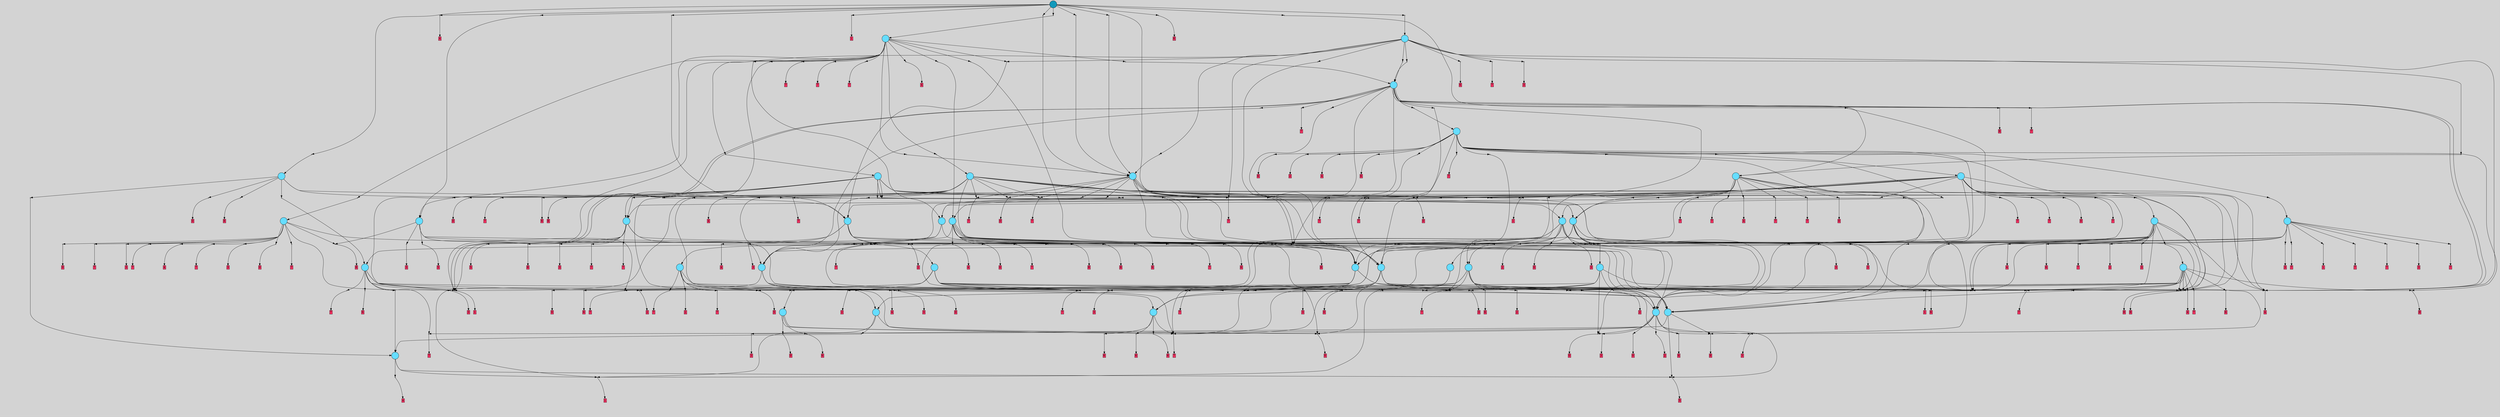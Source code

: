 // File exported with GEGELATI v1.3.1
// On the 2024-07-09 16:22:35
// With the MARL::MarlTPGGraphDotExporter
digraph{
	graph[pad = "0.212, 0.055" bgcolor = lightgray]
	node[shape=circle style = filled label = ""]
		T0 [fillcolor="#66ddff"]
		T4 [fillcolor="#66ddff"]
		T19 [fillcolor="#66ddff"]
		T33 [fillcolor="#66ddff"]
		T74 [fillcolor="#66ddff"]
		T112 [fillcolor="#66ddff"]
		T115 [fillcolor="#66ddff"]
		T266 [fillcolor="#66ddff"]
		T376 [fillcolor="#66ddff"]
		T412 [fillcolor="#66ddff"]
		T421 [fillcolor="#66ddff"]
		T473 [fillcolor="#66ddff"]
		T508 [fillcolor="#66ddff"]
		T754 [fillcolor="#66ddff"]
		T779 [fillcolor="#66ddff"]
		T784 [fillcolor="#66ddff"]
		T832 [fillcolor="#66ddff"]
		T921 [fillcolor="#66ddff"]
		T983 [fillcolor="#66ddff"]
		T1016 [fillcolor="#66ddff"]
		T1118 [fillcolor="#66ddff"]
		T1128 [fillcolor="#66ddff"]
		T1187 [fillcolor="#66ddff"]
		T1208 [fillcolor="#66ddff"]
		T1223 [fillcolor="#66ddff"]
		T1293 [fillcolor="#66ddff"]
		T1352 [fillcolor="#66ddff"]
		T1384 [fillcolor="#66ddff"]
		T1655 [fillcolor="#66ddff"]
		T1660 [fillcolor="#66ddff"]
		T1665 [fillcolor="#66ddff"]
		T1902 [fillcolor="#66ddff"]
		T2457 [fillcolor="#66ddff"]
		T2715 [fillcolor="#66ddff"]
		T3141 [fillcolor="#66ddff"]
		T3357 [fillcolor="#66ddff"]
		T3972 [fillcolor="#1199bb"]
		P44318 [fillcolor="#cccccc" shape=point] //
		I44318 [shape=box style=invis label="0|2&2|5#2|4&#92;n4|4&1|4#4|0&#92;n7|1&2|2#0|6&#92;n8|1&1|3#4|1&#92;n2|1&1|1#3|6&#92;n6|2&1|5#3|1&#92;n"]
		P44318 -> I44318[style=invis]
		A27074 [fillcolor="#ff3366" shape=box margin=0.03 width=0 height=0 label="0"]
		T0 -> P44318 -> A27074
		P44319 [fillcolor="#cccccc" shape=point] //
		I44319 [shape=box style=invis label="2|4&3|2#2|4&#92;n2|6&2|5#1|7&#92;n0|1&3|5#3|7&#92;n8|4&2|4#1|1&#92;n8|3&2|4#0|2&#92;n7|5&1|3#0|4&#92;n8|0&4|7#2|6&#92;n7|4&0|2#4|5&#92;n4|0&4|2#3|0&#92;n0|0&0|3#4|1&#92;n"]
		P44319 -> I44319[style=invis]
		A27075 [fillcolor="#ff3366" shape=box margin=0.03 width=0 height=0 label="1"]
		T0 -> P44319 -> A27075
		P44320 [fillcolor="#cccccc" shape=point] //
		I44320 [shape=box style=invis label="0|2&2|6#4|0&#92;n8|0&4|2#1|7&#92;n"]
		P44320 -> I44320[style=invis]
		A27076 [fillcolor="#ff3366" shape=box margin=0.03 width=0 height=0 label="4"]
		T4 -> P44320 -> A27076
		P44321 [fillcolor="#cccccc" shape=point] //
		I44321 [shape=box style=invis label="0|5&4|0#3|6&#92;n8|1&0|1#2|4&#92;n0|5&2|2#2|0&#92;n"]
		P44321 -> I44321[style=invis]
		A27077 [fillcolor="#ff3366" shape=box margin=0.03 width=0 height=0 label="5"]
		T4 -> P44321 -> A27077
		T4 -> P44319
		T19 -> P44318
		T19 -> P44319
		P44322 [fillcolor="#cccccc" shape=point] //
		I44322 [shape=box style=invis label="5|3&0|3#3|4&#92;n4|4&2|1#2|2&#92;n7|6&4|0#4|6&#92;n0|0&1|6#0|6&#92;n"]
		P44322 -> I44322[style=invis]
		T19 -> P44322 -> T4
		T33 -> P44321
		P44323 [fillcolor="#cccccc" shape=point] //
		I44323 [shape=box style=invis label="2|4&3|2#2|4&#92;n2|6&2|5#1|7&#92;n0|1&3|5#3|7&#92;n7|5&1|3#0|4&#92;n8|3&2|4#0|2&#92;n8|0&4|7#2|6&#92;n2|4&0|2#4|5&#92;n4|0&4|2#3|0&#92;n0|0&0|3#4|1&#92;n"]
		P44323 -> I44323[style=invis]
		A27078 [fillcolor="#ff3366" shape=box margin=0.03 width=0 height=0 label="8"]
		T33 -> P44323 -> A27078
		P44324 [fillcolor="#cccccc" shape=point] //
		I44324 [shape=box style=invis label="0|2&2|1#0|7&#92;n"]
		P44324 -> I44324[style=invis]
		A27079 [fillcolor="#ff3366" shape=box margin=0.03 width=0 height=0 label="3"]
		T33 -> P44324 -> A27079
		P44325 [fillcolor="#cccccc" shape=point] //
		I44325 [shape=box style=invis label="1|5&1|7#3|3&#92;n5|0&4|0#4|7&#92;n6|6&1|7#1|7&#92;n8|7&4|6#3|5&#92;n7|2&3|5#0|4&#92;n7|7&4|7#1|1&#92;n8|3&2|5#3|1&#92;n2|4&2|5#4|5&#92;n"]
		P44325 -> I44325[style=invis]
		A27080 [fillcolor="#ff3366" shape=box margin=0.03 width=0 height=0 label="6"]
		T74 -> P44325 -> A27080
		P44326 [fillcolor="#cccccc" shape=point] //
		I44326 [shape=box style=invis label="6|5&3|4#4|5&#92;n0|0&3|4#3|6&#92;n7|4&4|7#3|7&#92;n6|3&1|0#3|1&#92;n0|0&4|3#1|3&#92;n"]
		P44326 -> I44326[style=invis]
		A27081 [fillcolor="#ff3366" shape=box margin=0.03 width=0 height=0 label="6"]
		T74 -> P44326 -> A27081
		P44327 [fillcolor="#cccccc" shape=point] //
		I44327 [shape=box style=invis label="8|4&0|3#4|6&#92;n6|5&3|4#4|5&#92;n0|0&3|6#3|6&#92;n7|4&4|7#3|7&#92;n0|0&4|3#1|3&#92;n6|3&1|0#3|1&#92;n"]
		P44327 -> I44327[style=invis]
		A27082 [fillcolor="#ff3366" shape=box margin=0.03 width=0 height=0 label="6"]
		T74 -> P44327 -> A27082
		P44328 [fillcolor="#cccccc" shape=point] //
		I44328 [shape=box style=invis label="2|0&2|7#2|2&#92;n1|5&3|7#0|2&#92;n4|6&3|7#1|6&#92;n"]
		P44328 -> I44328[style=invis]
		A27083 [fillcolor="#ff3366" shape=box margin=0.03 width=0 height=0 label="7"]
		T74 -> P44328 -> A27083
		P44329 [fillcolor="#cccccc" shape=point] //
		I44329 [shape=box style=invis label="1|5&1|7#3|3&#92;n5|0&4|0#4|7&#92;n7|4&0|7#3|7&#92;n6|6&1|7#1|7&#92;n8|3&2|5#3|1&#92;n7|2&3|5#0|4&#92;n8|3&4|6#3|5&#92;n2|4&2|5#4|5&#92;n"]
		P44329 -> I44329[style=invis]
		A27084 [fillcolor="#ff3366" shape=box margin=0.03 width=0 height=0 label="6"]
		T112 -> P44329 -> A27084
		T112 -> P44328
		T112 -> P44328
		P44330 [fillcolor="#cccccc" shape=point] //
		I44330 [shape=box style=invis label="1|2&3|2#1|2&#92;n4|5&3|6#2|3&#92;n6|7&2|6#0|4&#92;n"]
		P44330 -> I44330[style=invis]
		A27085 [fillcolor="#ff3366" shape=box margin=0.03 width=0 height=0 label="0"]
		T112 -> P44330 -> A27085
		T115 -> P44319
		P44331 [fillcolor="#cccccc" shape=point] //
		I44331 [shape=box style=invis label="0|2&2|0#0|7&#92;n1|3&3|4#1|1&#92;n"]
		P44331 -> I44331[style=invis]
		A27086 [fillcolor="#ff3366" shape=box margin=0.03 width=0 height=0 label="3"]
		T115 -> P44331 -> A27086
		P44332 [fillcolor="#cccccc" shape=point] //
		I44332 [shape=box style=invis label="6|2&1|5#3|1&#92;n4|4&1|4#4|0&#92;n7|1&2|2#0|6&#92;n8|1&1|3#4|1&#92;n2|1&2|1#3|6&#92;n0|2&2|5#2|4&#92;n"]
		P44332 -> I44332[style=invis]
		A27087 [fillcolor="#ff3366" shape=box margin=0.03 width=0 height=0 label="0"]
		T115 -> P44332 -> A27087
		P44333 [fillcolor="#cccccc" shape=point] //
		I44333 [shape=box style=invis label="7|2&1|3#1|4&#92;n8|6&1|6#0|4&#92;n2|0&1|2#2|2&#92;n1|5&2|7#3|7&#92;n5|1&0|5#0|5&#92;n0|5&2|0#3|7&#92;n"]
		P44333 -> I44333[style=invis]
		A27088 [fillcolor="#ff3366" shape=box margin=0.03 width=0 height=0 label="4"]
		T115 -> P44333 -> A27088
		T115 -> P44328
		P44334 [fillcolor="#cccccc" shape=point] //
		I44334 [shape=box style=invis label="7|6&4|1#2|6&#92;n3|6&3|3#2|2&#92;n8|5&0|6#2|6&#92;n4|4&2|1#2|0&#92;n"]
		P44334 -> I44334[style=invis]
		T266 -> P44334 -> T112
		P44335 [fillcolor="#cccccc" shape=point] //
		I44335 [shape=box style=invis label="6|5&3|4#4|5&#92;n6|3&1|0#3|1&#92;n0|0&3|4#3|6&#92;n7|4&4|7#3|7&#92;n0|1&1|2#4|0&#92;n0|4&4|3#1|3&#92;n"]
		P44335 -> I44335[style=invis]
		A27089 [fillcolor="#ff3366" shape=box margin=0.03 width=0 height=0 label="6"]
		T266 -> P44335 -> A27089
		P44336 [fillcolor="#cccccc" shape=point] //
		I44336 [shape=box style=invis label="1|7&0|7#1|7&#92;n"]
		P44336 -> I44336[style=invis]
		A27090 [fillcolor="#ff3366" shape=box margin=0.03 width=0 height=0 label="5"]
		T266 -> P44336 -> A27090
		P44337 [fillcolor="#cccccc" shape=point] //
		I44337 [shape=box style=invis label="2|3&2|7#1|4&#92;n1|5&4|2#0|3&#92;n4|5&2|3#2|3&#92;n7|1&3|3#3|2&#92;n6|5&3|2#4|4&#92;n5|0&1|3#4|0&#92;n7|2&4|7#1|2&#92;n"]
		P44337 -> I44337[style=invis]
		A27091 [fillcolor="#ff3366" shape=box margin=0.03 width=0 height=0 label="1"]
		T266 -> P44337 -> A27091
		T266 -> P44328
		P44338 [fillcolor="#cccccc" shape=point] //
		I44338 [shape=box style=invis label="6|5&3|4#4|5&#92;n0|0&3|4#3|6&#92;n2|4&3|6#2|3&#92;n7|4&3|7#3|7&#92;n0|0&4|3#1|3&#92;n"]
		P44338 -> I44338[style=invis]
		T266 -> P44338 -> T19
		P44339 [fillcolor="#cccccc" shape=point] //
		I44339 [shape=box style=invis label="0|0&3|4#3|1&#92;n6|5&3|4#4|5&#92;n7|4&4|7#3|7&#92;n6|3&1|0#3|1&#92;n"]
		P44339 -> I44339[style=invis]
		A27092 [fillcolor="#ff3366" shape=box margin=0.03 width=0 height=0 label="6"]
		T376 -> P44339 -> A27092
		T376 -> P44328
		P44340 [fillcolor="#cccccc" shape=point] //
		I44340 [shape=box style=invis label="1|4&1|3#0|1&#92;n1|2&2|7#0|0&#92;n"]
		P44340 -> I44340[style=invis]
		A27093 [fillcolor="#ff3366" shape=box margin=0.03 width=0 height=0 label="2"]
		T376 -> P44340 -> A27093
		P44341 [fillcolor="#cccccc" shape=point] //
		I44341 [shape=box style=invis label="5|3&0|3#3|4&#92;n7|6&4|0#4|6&#92;n0|0&1|6#0|6&#92;n5|2&4|0#1|5&#92;n"]
		P44341 -> I44341[style=invis]
		T376 -> P44341 -> T4
		P44342 [fillcolor="#cccccc" shape=point] //
		I44342 [shape=box style=invis label="4|0&1|0#2|0&#92;n6|6&3|2#3|6&#92;n6|4&3|1#2|1&#92;n5|1&1|5#2|3&#92;n4|3&0|4#3|2&#92;n2|2&1|0#2|3&#92;n0|3&1|4#0|4&#92;n"]
		P44342 -> I44342[style=invis]
		A27094 [fillcolor="#ff3366" shape=box margin=0.03 width=0 height=0 label="1"]
		T376 -> P44342 -> A27094
		P44343 [fillcolor="#cccccc" shape=point] //
		I44343 [shape=box style=invis label="3|3&1|1#2|5&#92;n0|0&3|4#1|7&#92;n6|1&3|1#0|3&#92;n"]
		P44343 -> I44343[style=invis]
		A27095 [fillcolor="#ff3366" shape=box margin=0.03 width=0 height=0 label="3"]
		T376 -> P44343 -> A27095
		P44344 [fillcolor="#cccccc" shape=point] //
		I44344 [shape=box style=invis label="7|1&2|5#4|6&#92;n2|0&2|2#4|1&#92;n5|7&3|5#0|5&#92;n2|3&2|5#4|7&#92;n5|4&0|0#2|4&#92;n0|6&0|2#1|4&#92;n6|1&4|6#1|6&#92;n0|5&0|0#4|7&#92;n"]
		P44344 -> I44344[style=invis]
		A27096 [fillcolor="#ff3366" shape=box margin=0.03 width=0 height=0 label="4"]
		T376 -> P44344 -> A27096
		P44345 [fillcolor="#cccccc" shape=point] //
		I44345 [shape=box style=invis label="2|0&2|7#4|2&#92;n2|7&4|2#0|5&#92;n1|5&3|0#0|2&#92;n6|4&3|7#2|7&#92;n"]
		P44345 -> I44345[style=invis]
		A27097 [fillcolor="#ff3366" shape=box margin=0.03 width=0 height=0 label="7"]
		T376 -> P44345 -> A27097
		P44346 [fillcolor="#cccccc" shape=point] //
		I44346 [shape=box style=invis label="1|3&4|4#0|7&#92;n0|0&0|3#4|3&#92;n0|4&0|0#3|3&#92;n5|7&1|4#4|3&#92;n5|3&1|6#2|5&#92;n7|1&3|3#1|7&#92;n7|2&1|1#1|1&#92;n"]
		P44346 -> I44346[style=invis]
		A27098 [fillcolor="#ff3366" shape=box margin=0.03 width=0 height=0 label="7"]
		T376 -> P44346 -> A27098
		P44347 [fillcolor="#cccccc" shape=point] //
		I44347 [shape=box style=invis label="8|5&1|5#4|2&#92;n4|7&3|7#2|6&#92;n4|0&2|7#2|2&#92;n"]
		P44347 -> I44347[style=invis]
		A27099 [fillcolor="#ff3366" shape=box margin=0.03 width=0 height=0 label="5"]
		T412 -> P44347 -> A27099
		P44348 [fillcolor="#cccccc" shape=point] //
		I44348 [shape=box style=invis label="7|6&0|7#3|6&#92;n7|0&2|3#3|1&#92;n2|2&4|2#1|7&#92;n4|6&0|2#3|1&#92;n"]
		P44348 -> I44348[style=invis]
		A27100 [fillcolor="#ff3366" shape=box margin=0.03 width=0 height=0 label="7"]
		T412 -> P44348 -> A27100
		P44349 [fillcolor="#cccccc" shape=point] //
		I44349 [shape=box style=invis label="2|5&4|0#2|0&#92;n"]
		P44349 -> I44349[style=invis]
		A27101 [fillcolor="#ff3366" shape=box margin=0.03 width=0 height=0 label="7"]
		T412 -> P44349 -> A27101
		P44350 [fillcolor="#cccccc" shape=point] //
		I44350 [shape=box style=invis label="0|0&2|2#3|6&#92;n5|3&1|0#3|6&#92;n1|3&4|2#1|0&#92;n4|3&2|3#3|4&#92;n5|7&3|1#1|6&#92;n"]
		P44350 -> I44350[style=invis]
		A27102 [fillcolor="#ff3366" shape=box margin=0.03 width=0 height=0 label="3"]
		T412 -> P44350 -> A27102
		P44351 [fillcolor="#cccccc" shape=point] //
		I44351 [shape=box style=invis label="2|4&3|2#2|4&#92;n8|3&2|4#0|2&#92;n2|6&2|5#1|7&#92;n0|1&3|5#3|7&#92;n7|5&1|3#0|4&#92;n1|5&3|6#3|2&#92;n8|0&4|7#2|6&#92;n2|4&0|2#4|5&#92;n5|0&4|2#3|0&#92;n0|0&0|3#4|1&#92;n"]
		P44351 -> I44351[style=invis]
		A27103 [fillcolor="#ff3366" shape=box margin=0.03 width=0 height=0 label="8"]
		T412 -> P44351 -> A27103
		P44352 [fillcolor="#cccccc" shape=point] //
		I44352 [shape=box style=invis label="2|0&1|1#2|1&#92;n7|3&4|1#4|4&#92;n5|6&3|5#4|3&#92;n"]
		P44352 -> I44352[style=invis]
		A27104 [fillcolor="#ff3366" shape=box margin=0.03 width=0 height=0 label="0"]
		T412 -> P44352 -> A27104
		T421 -> P44334
		T421 -> P44336
		P44353 [fillcolor="#cccccc" shape=point] //
		I44353 [shape=box style=invis label="0|0&3|4#3|6&#92;n3|2&4|7#2|6&#92;n2|4&3|6#2|3&#92;n7|5&3|7#3|7&#92;n0|0&4|3#1|3&#92;n"]
		P44353 -> I44353[style=invis]
		T421 -> P44353 -> T19
		P44354 [fillcolor="#cccccc" shape=point] //
		I44354 [shape=box style=invis label="1|5&1|7#0|2&#92;n2|0&2|7#2|2&#92;n4|6&1|2#4|7&#92;n"]
		P44354 -> I44354[style=invis]
		A27105 [fillcolor="#ff3366" shape=box margin=0.03 width=0 height=0 label="7"]
		T421 -> P44354 -> A27105
		P44355 [fillcolor="#cccccc" shape=point] //
		I44355 [shape=box style=invis label="8|4&1|3#0|3&#92;n0|1&2|5#4|1&#92;n6|0&2|5#0|4&#92;n6|1&2|1#2|1&#92;n7|4&2|4#3|0&#92;n0|4&3|4#4|2&#92;n3|3&4|1#2|3&#92;n"]
		P44355 -> I44355[style=invis]
		A27106 [fillcolor="#ff3366" shape=box margin=0.03 width=0 height=0 label="2"]
		T421 -> P44355 -> A27106
		P44356 [fillcolor="#cccccc" shape=point] //
		I44356 [shape=box style=invis label="6|3&1|0#3|1&#92;n6|1&1|6#3|3&#92;n0|0&3|4#3|6&#92;n0|0&4|1#4|2&#92;n7|0&4|7#3|7&#92;n0|0&4|3#1|3&#92;n"]
		P44356 -> I44356[style=invis]
		T421 -> P44356 -> T33
		P44357 [fillcolor="#cccccc" shape=point] //
		I44357 [shape=box style=invis label="4|6&3|7#2|6&#92;n1|0&3|3#0|0&#92;n2|0&2|7#2|2&#92;n"]
		P44357 -> I44357[style=invis]
		A27107 [fillcolor="#ff3366" shape=box margin=0.03 width=0 height=0 label="7"]
		T421 -> P44357 -> A27107
		T473 -> P44328
		P44358 [fillcolor="#cccccc" shape=point] //
		I44358 [shape=box style=invis label="0|3&4|6#3|3&#92;n4|0&2|4#4|1&#92;n5|3&0|3#3|4&#92;n8|5&4|4#3|4&#92;n0|1&3|5#3|6&#92;n"]
		P44358 -> I44358[style=invis]
		A27108 [fillcolor="#ff3366" shape=box margin=0.03 width=0 height=0 label="3"]
		T473 -> P44358 -> A27108
		P44359 [fillcolor="#cccccc" shape=point] //
		I44359 [shape=box style=invis label="0|0&3|4#3|6&#92;n0|0&0|3#1|3&#92;n6|5&3|4#4|6&#92;n6|3&1|0#3|1&#92;n7|0&4|7#3|7&#92;n"]
		P44359 -> I44359[style=invis]
		A27109 [fillcolor="#ff3366" shape=box margin=0.03 width=0 height=0 label="6"]
		T473 -> P44359 -> A27109
		T473 -> P44321
		T473 -> P44352
		P44360 [fillcolor="#cccccc" shape=point] //
		I44360 [shape=box style=invis label="4|4&3|1#2|3&#92;n"]
		P44360 -> I44360[style=invis]
		A27110 [fillcolor="#ff3366" shape=box margin=0.03 width=0 height=0 label="3"]
		T473 -> P44360 -> A27110
		T473 -> P44345
		P44361 [fillcolor="#cccccc" shape=point] //
		I44361 [shape=box style=invis label="3|0&1|3#3|6&#92;n0|6&0|5#2|4&#92;n3|7&4|3#3|0&#92;n"]
		P44361 -> I44361[style=invis]
		A27111 [fillcolor="#ff3366" shape=box margin=0.03 width=0 height=0 label="0"]
		T473 -> P44361 -> A27111
		P44362 [fillcolor="#cccccc" shape=point] //
		I44362 [shape=box style=invis label="6|2&1|4#4|7&#92;n1|4&1|3#0|1&#92;n5|2&2|7#0|0&#92;n"]
		P44362 -> I44362[style=invis]
		A27112 [fillcolor="#ff3366" shape=box margin=0.03 width=0 height=0 label="2"]
		T473 -> P44362 -> A27112
		P44363 [fillcolor="#cccccc" shape=point] //
		I44363 [shape=box style=invis label="0|0&4|3#1|3&#92;n7|4&4|7#3|3&#92;n6|3&1|0#3|1&#92;n6|5&3|4#4|5&#92;n"]
		P44363 -> I44363[style=invis]
		T508 -> P44363 -> T74
		P44364 [fillcolor="#cccccc" shape=point] //
		I44364 [shape=box style=invis label="0|7&4|6#3|5&#92;n6|2&0|3#3|3&#92;n0|5&3|4#2|7&#92;n3|4&4|7#3|1&#92;n7|0&2|0#0|5&#92;n"]
		P44364 -> I44364[style=invis]
		A27113 [fillcolor="#ff3366" shape=box margin=0.03 width=0 height=0 label="3"]
		T508 -> P44364 -> A27113
		T508 -> P44340
		P44365 [fillcolor="#cccccc" shape=point] //
		I44365 [shape=box style=invis label="2|0&2|7#2|2&#92;n4|5&3|7#1|6&#92;n1|5&3|7#0|2&#92;n"]
		P44365 -> I44365[style=invis]
		A27114 [fillcolor="#ff3366" shape=box margin=0.03 width=0 height=0 label="7"]
		T508 -> P44365 -> A27114
		T508 -> P44352
		P44366 [fillcolor="#cccccc" shape=point] //
		I44366 [shape=box style=invis label="3|0&2|7#0|0&#92;n1|4&1|3#0|1&#92;n5|4&4|1#1|0&#92;n5|5&2|4#3|4&#92;n"]
		P44366 -> I44366[style=invis]
		A27115 [fillcolor="#ff3366" shape=box margin=0.03 width=0 height=0 label="2"]
		T508 -> P44366 -> A27115
		T508 -> P44356
		P44367 [fillcolor="#cccccc" shape=point] //
		I44367 [shape=box style=invis label="7|1&2|5#4|6&#92;n2|0&2|2#4|1&#92;n0|5&0|0#4|7&#92;n2|3&2|5#4|7&#92;n5|4&1|0#2|4&#92;n0|6&0|2#1|4&#92;n6|1&4|6#1|6&#92;n5|7&3|5#0|5&#92;n"]
		P44367 -> I44367[style=invis]
		T754 -> P44367 -> T421
		P44368 [fillcolor="#cccccc" shape=point] //
		I44368 [shape=box style=invis label="1|5&1|7#0|2&#92;n2|0&2|7#4|2&#92;n7|2&0|7#0|5&#92;n"]
		P44368 -> I44368[style=invis]
		T754 -> P44368 -> T376
		T754 -> P44318
		P44369 [fillcolor="#cccccc" shape=point] //
		I44369 [shape=box style=invis label="6|5&3|4#4|5&#92;n7|2&0|1#1|6&#92;n7|4&4|7#3|3&#92;n0|0&4|3#1|5&#92;n8|3&0|2#4|3&#92;n6|0&4|6#4|1&#92;n3|2&3|4#3|5&#92;n"]
		P44369 -> I44369[style=invis]
		T779 -> P44369 -> T74
		T779 -> P44364
		T779 -> P44323
		T779 -> P44365
		P44370 [fillcolor="#cccccc" shape=point] //
		I44370 [shape=box style=invis label="2|0&1|1#2|1&#92;n4|7&2|2#0|3&#92;n7|3&4|1#4|4&#92;n5|6&3|5#4|3&#92;n"]
		P44370 -> I44370[style=invis]
		A27116 [fillcolor="#ff3366" shape=box margin=0.03 width=0 height=0 label="0"]
		T779 -> P44370 -> A27116
		T779 -> P44328
		P44371 [fillcolor="#cccccc" shape=point] //
		I44371 [shape=box style=invis label="5|7&0|1#1|7&#92;n1|3&4|2#1|0&#92;n3|0&2|2#3|6&#92;n"]
		P44371 -> I44371[style=invis]
		A27117 [fillcolor="#ff3366" shape=box margin=0.03 width=0 height=0 label="3"]
		T779 -> P44371 -> A27117
		P44372 [fillcolor="#cccccc" shape=point] //
		I44372 [shape=box style=invis label="5|3&4|0#2|5&#92;n1|5&3|7#0|2&#92;n2|0&2|7#2|1&#92;n4|6&3|7#1|6&#92;n"]
		P44372 -> I44372[style=invis]
		T784 -> P44372 -> T473
		P44373 [fillcolor="#cccccc" shape=point] //
		I44373 [shape=box style=invis label="0|0&3|6#2|3&#92;n"]
		P44373 -> I44373[style=invis]
		A27118 [fillcolor="#ff3366" shape=box margin=0.03 width=0 height=0 label="7"]
		T784 -> P44373 -> A27118
		P44374 [fillcolor="#cccccc" shape=point] //
		I44374 [shape=box style=invis label="0|0&4|3#1|3&#92;n5|6&4|4#3|5&#92;n7|0&4|7#3|7&#92;n0|0&4|1#4|2&#92;n0|0&3|4#3|6&#92;n6|6&1|6#3|3&#92;n"]
		P44374 -> I44374[style=invis]
		T784 -> P44374 -> T33
		P44375 [fillcolor="#cccccc" shape=point] //
		I44375 [shape=box style=invis label="5|2&3|5#4|4&#92;n6|6&2|0#2|2&#92;n0|0&0|0#1|0&#92;n5|4&1|4#4|6&#92;n"]
		P44375 -> I44375[style=invis]
		A27119 [fillcolor="#ff3366" shape=box margin=0.03 width=0 height=0 label="0"]
		T784 -> P44375 -> A27119
		P44376 [fillcolor="#cccccc" shape=point] //
		I44376 [shape=box style=invis label="7|6&3|6#2|6&#92;n5|1&4|5#1|5&#92;n7|0&1|7#3|0&#92;n"]
		P44376 -> I44376[style=invis]
		A27120 [fillcolor="#ff3366" shape=box margin=0.03 width=0 height=0 label="2"]
		T784 -> P44376 -> A27120
		P44377 [fillcolor="#cccccc" shape=point] //
		I44377 [shape=box style=invis label="2|0&2|7#2|2&#92;n5|4&3|6#0|1&#92;n4|6&3|7#1|4&#92;n1|5&3|7#0|2&#92;n"]
		P44377 -> I44377[style=invis]
		A27121 [fillcolor="#ff3366" shape=box margin=0.03 width=0 height=0 label="7"]
		T784 -> P44377 -> A27121
		P44378 [fillcolor="#cccccc" shape=point] //
		I44378 [shape=box style=invis label="7|6&4|0#4|7&#92;n8|6&3|5#1|0&#92;n4|4&2|1#2|2&#92;n1|5&1|7#0|4&#92;n0|0&3|6#0|6&#92;n"]
		P44378 -> I44378[style=invis]
		A27122 [fillcolor="#ff3366" shape=box margin=0.03 width=0 height=0 label="6"]
		T784 -> P44378 -> A27122
		P44379 [fillcolor="#cccccc" shape=point] //
		I44379 [shape=box style=invis label="1|5&3|7#0|1&#92;n2|0&2|7#2|2&#92;n4|6&3|7#1|6&#92;n"]
		P44379 -> I44379[style=invis]
		A27123 [fillcolor="#ff3366" shape=box margin=0.03 width=0 height=0 label="7"]
		T784 -> P44379 -> A27123
		P44380 [fillcolor="#cccccc" shape=point] //
		I44380 [shape=box style=invis label="0|1&3|5#3|6&#92;n4|0&2|4#4|1&#92;n5|5&0|3#3|4&#92;n0|3&4|6#3|3&#92;n"]
		P44380 -> I44380[style=invis]
		A27124 [fillcolor="#ff3366" shape=box margin=0.03 width=0 height=0 label="3"]
		T784 -> P44380 -> A27124
		P44381 [fillcolor="#cccccc" shape=point] //
		I44381 [shape=box style=invis label="8|3&2|4#0|2&#92;n2|6&2|5#1|7&#92;n7|5&3|3#0|4&#92;n0|1&3|5#3|7&#92;n2|4&3|2#2|4&#92;n8|0&1|7#2|6&#92;n2|4&0|2#4|5&#92;n4|0&4|2#3|0&#92;n0|0&0|3#4|1&#92;n"]
		P44381 -> I44381[style=invis]
		A27125 [fillcolor="#ff3366" shape=box margin=0.03 width=0 height=0 label="8"]
		T784 -> P44381 -> A27125
		P44382 [fillcolor="#cccccc" shape=point] //
		I44382 [shape=box style=invis label="5|0&4|3#4|0&#92;n5|4&1|0#4|2&#92;n6|7&1|1#4|4&#92;n2|7&4|4#3|4&#92;n8|5&1|3#3|4&#92;n"]
		P44382 -> I44382[style=invis]
		A27126 [fillcolor="#ff3366" shape=box margin=0.03 width=0 height=0 label="6"]
		T832 -> P44382 -> A27126
		P44383 [fillcolor="#cccccc" shape=point] //
		I44383 [shape=box style=invis label="1|5&3|7#0|2&#92;n2|4&4|3#4|7&#92;n2|0&2|7#2|1&#92;n4|6&3|7#1|6&#92;n"]
		P44383 -> I44383[style=invis]
		T832 -> P44383 -> T473
		P44384 [fillcolor="#cccccc" shape=point] //
		I44384 [shape=box style=invis label="6|1&1|6#3|3&#92;n5|6&4|4#3|5&#92;n7|0&4|7#3|7&#92;n0|0&4|1#4|2&#92;n0|0&3|4#3|6&#92;n0|0&4|3#1|3&#92;n"]
		P44384 -> I44384[style=invis]
		T832 -> P44384 -> T33
		P44385 [fillcolor="#cccccc" shape=point] //
		I44385 [shape=box style=invis label="4|0&1|3#4|0&#92;n1|3&0|1#3|4&#92;n"]
		P44385 -> I44385[style=invis]
		A27127 [fillcolor="#ff3366" shape=box margin=0.03 width=0 height=0 label="2"]
		T832 -> P44385 -> A27127
		T832 -> P44377
		T832 -> P44358
		T832 -> P44349
		T832 -> P44376
		P44386 [fillcolor="#cccccc" shape=point] //
		I44386 [shape=box style=invis label="7|4&4|7#3|7&#92;n0|0&3|4#3|7&#92;n6|5&3|4#4|5&#92;n0|0&4|3#1|3&#92;n"]
		P44386 -> I44386[style=invis]
		T921 -> P44386 -> T266
		T921 -> P44348
		T921 -> P44383
		P44387 [fillcolor="#cccccc" shape=point] //
		I44387 [shape=box style=invis label="0|4&1|1#0|1&#92;n6|7&3|0#0|5&#92;n7|0&1|7#3|7&#92;n0|7&4|1#3|6&#92;n6|1&1|6#3|3&#92;n0|0&3|4#3|6&#92;n0|0&4|1#4|4&#92;n0|0&4|3#0|3&#92;n"]
		P44387 -> I44387[style=invis]
		T921 -> P44387 -> T508
		T921 -> P44377
		P44388 [fillcolor="#cccccc" shape=point] //
		I44388 [shape=box style=invis label="4|4&1|4#4|0&#92;n7|1&2|2#0|6&#92;n6|2&1|0#3|1&#92;n2|1&1|1#3|6&#92;n8|1&1|3#4|1&#92;n"]
		P44388 -> I44388[style=invis]
		T921 -> P44388 -> T0
		P44389 [fillcolor="#cccccc" shape=point] //
		I44389 [shape=box style=invis label="6|0&4|1#0|6&#92;n"]
		P44389 -> I44389[style=invis]
		A27128 [fillcolor="#ff3366" shape=box margin=0.03 width=0 height=0 label="3"]
		T921 -> P44389 -> A27128
		P44390 [fillcolor="#cccccc" shape=point] //
		I44390 [shape=box style=invis label="6|1&3|1#2|3&#92;n0|0&3|4#1|7&#92;n"]
		P44390 -> I44390[style=invis]
		A27129 [fillcolor="#ff3366" shape=box margin=0.03 width=0 height=0 label="3"]
		T921 -> P44390 -> A27129
		P44391 [fillcolor="#cccccc" shape=point] //
		I44391 [shape=box style=invis label="4|7&1|6#0|4&#92;n1|4&1|3#2|1&#92;n"]
		P44391 -> I44391[style=invis]
		A27130 [fillcolor="#ff3366" shape=box margin=0.03 width=0 height=0 label="2"]
		T921 -> P44391 -> A27130
		T983 -> P44372
		P44392 [fillcolor="#cccccc" shape=point] //
		I44392 [shape=box style=invis label="0|0&3|6#1|3&#92;n"]
		P44392 -> I44392[style=invis]
		A27131 [fillcolor="#ff3366" shape=box margin=0.03 width=0 height=0 label="7"]
		T983 -> P44392 -> A27131
		P44393 [fillcolor="#cccccc" shape=point] //
		I44393 [shape=box style=invis label="0|0&4|3#1|3&#92;n0|6&1|2#4|4&#92;n7|0&4|7#3|7&#92;n5|6&4|4#3|5&#92;n0|0&4|1#4|2&#92;n0|0&3|4#3|6&#92;n6|6&3|6#3|3&#92;n"]
		P44393 -> I44393[style=invis]
		T983 -> P44393 -> T33
		T983 -> P44377
		P44394 [fillcolor="#cccccc" shape=point] //
		I44394 [shape=box style=invis label="8|6&3|5#1|0&#92;n7|6&4|0#4|7&#92;n4|4&2|1#2|2&#92;n2|7&2|0#2|0&#92;n1|5&1|7#0|4&#92;n0|0&3|6#1|6&#92;n"]
		P44394 -> I44394[style=invis]
		A27132 [fillcolor="#ff3366" shape=box margin=0.03 width=0 height=0 label="6"]
		T983 -> P44394 -> A27132
		T983 -> P44379
		T983 -> P44380
		T983 -> P44381
		T983 -> P44379
		P44395 [fillcolor="#cccccc" shape=point] //
		I44395 [shape=box style=invis label="5|4&0|5#2|4&#92;n5|7&3|5#0|5&#92;n6|1&4|6#1|6&#92;n2|0&2|2#4|1&#92;n0|4&1|7#3|0&#92;n4|6&0|0#4|0&#92;n6|7&0|0#4|7&#92;n"]
		P44395 -> I44395[style=invis]
		A27133 [fillcolor="#ff3366" shape=box margin=0.03 width=0 height=0 label="4"]
		T983 -> P44395 -> A27133
		T983 -> P44365
		P44396 [fillcolor="#cccccc" shape=point] //
		I44396 [shape=box style=invis label="2|4&3|2#2|4&#92;n0|5&2|3#0|5&#92;n2|6&2|5#1|7&#92;n0|1&3|5#0|7&#92;n7|5&1|3#0|4&#92;n8|0&4|7#2|6&#92;n8|3&2|4#0|2&#92;n2|4&0|2#4|5&#92;n0|0&0|3#4|1&#92;n"]
		P44396 -> I44396[style=invis]
		A27134 [fillcolor="#ff3366" shape=box margin=0.03 width=0 height=0 label="8"]
		T983 -> P44396 -> A27134
		P44397 [fillcolor="#cccccc" shape=point] //
		I44397 [shape=box style=invis label="8|3&2|4#0|4&#92;n7|3&0|6#2|2&#92;n5|1&4|2#4|1&#92;n2|6&0|2#4|5&#92;n2|6&2|5#1|7&#92;n0|0&0|3#4|1&#92;n"]
		P44397 -> I44397[style=invis]
		A27135 [fillcolor="#ff3366" shape=box margin=0.03 width=0 height=0 label="8"]
		T983 -> P44397 -> A27135
		P44398 [fillcolor="#cccccc" shape=point] //
		I44398 [shape=box style=invis label="8|6&4|0#3|7&#92;n3|6&3|6#4|3&#92;n2|0&2|7#2|1&#92;n1|3&3|7#0|2&#92;n"]
		P44398 -> I44398[style=invis]
		T1016 -> P44398 -> T473
		P44399 [fillcolor="#cccccc" shape=point] //
		I44399 [shape=box style=invis label="2|4&3|2#2|4&#92;n2|6&2|5#1|7&#92;n7|5&3|3#0|4&#92;n0|1&3|5#3|7&#92;n8|3&2|4#0|2&#92;n8|0&4|7#2|6&#92;n2|4&0|2#4|5&#92;n4|0&4|2#3|0&#92;n0|0&0|3#4|1&#92;n"]
		P44399 -> I44399[style=invis]
		A27136 [fillcolor="#ff3366" shape=box margin=0.03 width=0 height=0 label="8"]
		T1016 -> P44399 -> A27136
		P44400 [fillcolor="#cccccc" shape=point] //
		I44400 [shape=box style=invis label="0|0&0|0#3|4&#92;n4|6&1|6#2|3&#92;n5|6&3|0#3|7&#92;n8|3&2|0#0|6&#92;n"]
		P44400 -> I44400[style=invis]
		A27137 [fillcolor="#ff3366" shape=box margin=0.03 width=0 height=0 label="3"]
		T1016 -> P44400 -> A27137
		P44401 [fillcolor="#cccccc" shape=point] //
		I44401 [shape=box style=invis label="6|0&4|2#1|1&#92;n6|6&2|6#4|4&#92;n6|7&0|6#3|7&#92;n6|6&3|6#2|3&#92;n"]
		P44401 -> I44401[style=invis]
		A27138 [fillcolor="#ff3366" shape=box margin=0.03 width=0 height=0 label="7"]
		T1016 -> P44401 -> A27138
		T1016 -> P44379
		P44402 [fillcolor="#cccccc" shape=point] //
		I44402 [shape=box style=invis label="7|0&3|3#3|1&#92;n2|2&4|2#1|7&#92;n4|6&0|2#3|1&#92;n0|4&0|5#4|0&#92;n"]
		P44402 -> I44402[style=invis]
		A27139 [fillcolor="#ff3366" shape=box margin=0.03 width=0 height=0 label="7"]
		T1016 -> P44402 -> A27139
		P44403 [fillcolor="#cccccc" shape=point] //
		I44403 [shape=box style=invis label="7|0&0|1#0|3&#92;n"]
		P44403 -> I44403[style=invis]
		A27140 [fillcolor="#ff3366" shape=box margin=0.03 width=0 height=0 label="5"]
		T1016 -> P44403 -> A27140
		T1118 -> P44372
		T1118 -> P44373
		P44404 [fillcolor="#cccccc" shape=point] //
		I44404 [shape=box style=invis label="8|0&0|4#0|5&#92;n1|4&3|6#0|1&#92;n4|6&2|1#0|2&#92;n"]
		P44404 -> I44404[style=invis]
		A27141 [fillcolor="#ff3366" shape=box margin=0.03 width=0 height=0 label="7"]
		T1118 -> P44404 -> A27141
		P44405 [fillcolor="#cccccc" shape=point] //
		I44405 [shape=box style=invis label="7|6&4|0#4|7&#92;n8|6&3|5#1|0&#92;n0|0&3|6#0|6&#92;n1|5&1|7#0|4&#92;n4|4&2|1#2|2&#92;n0|3&1|3#4|7&#92;n"]
		P44405 -> I44405[style=invis]
		A27142 [fillcolor="#ff3366" shape=box margin=0.03 width=0 height=0 label="1"]
		T1118 -> P44405 -> A27142
		P44406 [fillcolor="#cccccc" shape=point] //
		I44406 [shape=box style=invis label="1|5&3|7#0|1&#92;n4|6&3|7#1|6&#92;n6|1&3|7#1|5&#92;n2|0&2|7#2|2&#92;n"]
		P44406 -> I44406[style=invis]
		A27143 [fillcolor="#ff3366" shape=box margin=0.03 width=0 height=0 label="7"]
		T1118 -> P44406 -> A27143
		P44407 [fillcolor="#cccccc" shape=point] //
		I44407 [shape=box style=invis label="8|0&0|5#1|2&#92;n5|7&0|3#3|0&#92;n1|1&3|4#3|5&#92;n"]
		P44407 -> I44407[style=invis]
		A27144 [fillcolor="#ff3366" shape=box margin=0.03 width=0 height=0 label="7"]
		T1118 -> P44407 -> A27144
		P44408 [fillcolor="#cccccc" shape=point] //
		I44408 [shape=box style=invis label="4|5&4|7#0|3&#92;n8|6&1|6#4|5&#92;n4|0&4|2#3|0&#92;n3|2&1|1#3|6&#92;n8|3&2|4#1|2&#92;n2|4&0|2#4|5&#92;n0|0&0|3#4|4&#92;n0|3&4|1#3|3&#92;n"]
		P44408 -> I44408[style=invis]
		A27145 [fillcolor="#ff3366" shape=box margin=0.03 width=0 height=0 label="8"]
		T1118 -> P44408 -> A27145
		P44409 [fillcolor="#cccccc" shape=point] //
		I44409 [shape=box style=invis label="0|4&1|7#3|0&#92;n5|7&3|5#0|5&#92;n6|1&4|6#1|6&#92;n2|0&2|2#4|1&#92;n5|4&0|0#2|4&#92;n7|1&2|5#0|6&#92;n6|7&0|0#4|7&#92;n"]
		P44409 -> I44409[style=invis]
		A27146 [fillcolor="#ff3366" shape=box margin=0.03 width=0 height=0 label="4"]
		T1118 -> P44409 -> A27146
		P44410 [fillcolor="#cccccc" shape=point] //
		I44410 [shape=box style=invis label="2|2&3|5#4|6&#92;n3|0&3|4#2|2&#92;n0|2&4|0#0|1&#92;n"]
		P44410 -> I44410[style=invis]
		A27147 [fillcolor="#ff3366" shape=box margin=0.03 width=0 height=0 label="3"]
		T1118 -> P44410 -> A27147
		P44411 [fillcolor="#cccccc" shape=point] //
		I44411 [shape=box style=invis label="1|5&3|7#0|5&#92;n4|6&3|7#1|6&#92;n3|0&2|7#2|2&#92;n"]
		P44411 -> I44411[style=invis]
		A27148 [fillcolor="#ff3366" shape=box margin=0.03 width=0 height=0 label="7"]
		T1118 -> P44411 -> A27148
		T1118 -> P44328
		P44412 [fillcolor="#cccccc" shape=point] //
		I44412 [shape=box style=invis label="1|1&4|4#3|4&#92;n3|0&2|2#3|0&#92;n"]
		P44412 -> I44412[style=invis]
		A27149 [fillcolor="#ff3366" shape=box margin=0.03 width=0 height=0 label="3"]
		T1118 -> P44412 -> A27149
		P44413 [fillcolor="#cccccc" shape=point] //
		I44413 [shape=box style=invis label="0|2&4|3#0|1&#92;n4|5&3|7#2|0&#92;n1|5&0|2#1|1&#92;n3|0&3|4#2|2&#92;n"]
		P44413 -> I44413[style=invis]
		A27150 [fillcolor="#ff3366" shape=box margin=0.03 width=0 height=0 label="3"]
		T1128 -> P44413 -> A27150
		P44414 [fillcolor="#cccccc" shape=point] //
		I44414 [shape=box style=invis label="6|0&0|4#4|6&#92;n0|0&4|0#0|6&#92;n"]
		P44414 -> I44414[style=invis]
		T1128 -> P44414 -> T784
		P44415 [fillcolor="#cccccc" shape=point] //
		I44415 [shape=box style=invis label="0|7&0|5#1|2&#92;n6|1&2|2#4|7&#92;n6|0&1|2#1|1&#92;n"]
		P44415 -> I44415[style=invis]
		T1128 -> P44415 -> T473
		P44416 [fillcolor="#cccccc" shape=point] //
		I44416 [shape=box style=invis label="4|4&0|1#2|4&#92;n0|0&3|4#3|6&#92;n0|0&4|3#1|3&#92;n0|1&2|1#4|2&#92;n0|0&4|7#3|7&#92;n6|3&0|0#3|1&#92;n6|6&4|5#2|1&#92;n"]
		P44416 -> I44416[style=invis]
		T1128 -> P44416 -> T33
		P44417 [fillcolor="#cccccc" shape=point] //
		I44417 [shape=box style=invis label="7|1&2|5#4|6&#92;n2|3&2|5#4|7&#92;n0|6&0|2#1|4&#92;n2|0&2|2#4|1&#92;n5|4&0|0#2|4&#92;n7|4&2|4#0|7&#92;n5|7&2|5#0|5&#92;n6|1&4|6#1|6&#92;n0|7&0|0#4|7&#92;n"]
		P44417 -> I44417[style=invis]
		A27151 [fillcolor="#ff3366" shape=box margin=0.03 width=0 height=0 label="4"]
		T1128 -> P44417 -> A27151
		T1128 -> P44391
		T1187 -> P44372
		T1187 -> P44374
		T1187 -> P44380
		P44418 [fillcolor="#cccccc" shape=point] //
		I44418 [shape=box style=invis label="2|0&2|7#2|2&#92;n1|5&3|1#0|1&#92;n"]
		P44418 -> I44418[style=invis]
		T1187 -> P44418 -> T832
		P44419 [fillcolor="#cccccc" shape=point] //
		I44419 [shape=box style=invis label="7|0&3|0#1|5&#92;n4|7&1|2#4|4&#92;n"]
		P44419 -> I44419[style=invis]
		A27152 [fillcolor="#ff3366" shape=box margin=0.03 width=0 height=0 label="2"]
		T1187 -> P44419 -> A27152
		P44420 [fillcolor="#cccccc" shape=point] //
		I44420 [shape=box style=invis label="6|2&1|5#2|6&#92;n1|5&3|7#0|2&#92;n5|3&4|4#2|5&#92;n2|0&2|7#2|1&#92;n4|6&3|7#1|6&#92;n"]
		P44420 -> I44420[style=invis]
		T1187 -> P44420 -> T473
		P44421 [fillcolor="#cccccc" shape=point] //
		I44421 [shape=box style=invis label="0|0&0|0#1|0&#92;n3|6&4|6#0|5&#92;n7|5&0|0#2|1&#92;n5|2&3|5#1|0&#92;n6|6&2|0#2|2&#92;n"]
		P44421 -> I44421[style=invis]
		A27153 [fillcolor="#ff3366" shape=box margin=0.03 width=0 height=0 label="0"]
		T1187 -> P44421 -> A27153
		T1187 -> P44381
		P44422 [fillcolor="#cccccc" shape=point] //
		I44422 [shape=box style=invis label="3|2&0|7#0|1&#92;n2|3&0|4#4|0&#92;n3|0&2|7#4|0&#92;n1|3&0|2#1|3&#92;n"]
		P44422 -> I44422[style=invis]
		A27154 [fillcolor="#ff3366" shape=box margin=0.03 width=0 height=0 label="3"]
		T1187 -> P44422 -> A27154
		T1187 -> P44379
		T1187 -> P44328
		T1208 -> P44372
		P44423 [fillcolor="#cccccc" shape=point] //
		I44423 [shape=box style=invis label="0|0&4|3#1|3&#92;n0|6&1|2#4|4&#92;n6|6&3|6#3|3&#92;n5|6&4|4#3|5&#92;n4|6&2|1#2|2&#92;n0|0&4|1#4|2&#92;n0|0&3|4#3|6&#92;n7|0&4|3#3|7&#92;n"]
		P44423 -> I44423[style=invis]
		T1208 -> P44423 -> T33
		P44424 [fillcolor="#cccccc" shape=point] //
		I44424 [shape=box style=invis label="1|5&1|7#4|4&#92;n4|4&2|1#2|2&#92;n2|7&2|0#2|0&#92;n8|6&3|5#1|0&#92;n0|0&3|6#1|6&#92;n"]
		P44424 -> I44424[style=invis]
		A27155 [fillcolor="#ff3366" shape=box margin=0.03 width=0 height=0 label="6"]
		T1208 -> P44424 -> A27155
		P44425 [fillcolor="#cccccc" shape=point] //
		I44425 [shape=box style=invis label="1|0&2|2#0|1&#92;n4|4&3|0#4|5&#92;n"]
		P44425 -> I44425[style=invis]
		A27156 [fillcolor="#ff3366" shape=box margin=0.03 width=0 height=0 label="7"]
		T1208 -> P44425 -> A27156
		T1208 -> P44381
		T1208 -> P44379
		T1208 -> P44409
		T1208 -> P44365
		P44426 [fillcolor="#cccccc" shape=point] //
		I44426 [shape=box style=invis label="1|5&3|7#1|2&#92;n6|3&1|0#0|2&#92;n2|0&2|7#4|2&#92;n"]
		P44426 -> I44426[style=invis]
		A27157 [fillcolor="#ff3366" shape=box margin=0.03 width=0 height=0 label="2"]
		T1208 -> P44426 -> A27157
		P44427 [fillcolor="#cccccc" shape=point] //
		I44427 [shape=box style=invis label="5|0&0|0#4|7&#92;n"]
		P44427 -> I44427[style=invis]
		T1208 -> P44427 -> T115
		T1208 -> P44372
		T1208 -> P44344
		P44428 [fillcolor="#cccccc" shape=point] //
		I44428 [shape=box style=invis label="0|0&2|2#3|0&#92;n1|3&4|2#1|0&#92;n"]
		P44428 -> I44428[style=invis]
		A27158 [fillcolor="#ff3366" shape=box margin=0.03 width=0 height=0 label="3"]
		T1208 -> P44428 -> A27158
		P44429 [fillcolor="#cccccc" shape=point] //
		I44429 [shape=box style=invis label="7|4&4|7#3|7&#92;n0|0&1|3#1|3&#92;n6|5&3|4#4|5&#92;n"]
		P44429 -> I44429[style=invis]
		T1208 -> P44429 -> T266
		P44430 [fillcolor="#cccccc" shape=point] //
		I44430 [shape=box style=invis label="6|3&1|4#3|4&#92;n0|1&3|4#1|7&#92;n5|2&2|1#3|4&#92;n7|0&3|4#4|7&#92;n2|4&1|4#2|6&#92;n1|2&4|2#1|6&#92;n3|5&4|2#4|5&#92;n6|5&3|5#1|6&#92;n"]
		P44430 -> I44430[style=invis]
		T1208 -> P44430 -> T983
		P44431 [fillcolor="#cccccc" shape=point] //
		I44431 [shape=box style=invis label="1|5&1|7#4|2&#92;n7|2&0|7#0|5&#92;n2|0&2|7#4|2&#92;n0|2&3|4#3|5&#92;n"]
		P44431 -> I44431[style=invis]
		T1223 -> P44431 -> T376
		P44432 [fillcolor="#cccccc" shape=point] //
		I44432 [shape=box style=invis label="7|4&0|6#1|7&#92;n6|0&2|3#4|3&#92;n2|5&2|2#2|4&#92;n8|1&4|7#2|6&#92;n"]
		P44432 -> I44432[style=invis]
		A27159 [fillcolor="#ff3366" shape=box margin=0.03 width=0 height=0 label="8"]
		T1223 -> P44432 -> A27159
		P44433 [fillcolor="#cccccc" shape=point] //
		I44433 [shape=box style=invis label="8|3&4|4#0|2&#92;n0|0&0|3#4|1&#92;n2|2&4|6#1|7&#92;n7|5&1|3#0|4&#92;n3|5&0|1#3|6&#92;n7|3&1|6#3|2&#92;n6|0&4|7#2|6&#92;n0|1&3|2#3|7&#92;n4|0&4|2#3|0&#92;n2|6&2|3#1|7&#92;n"]
		P44433 -> I44433[style=invis]
		T1223 -> P44433 -> T921
		P44434 [fillcolor="#cccccc" shape=point] //
		I44434 [shape=box style=invis label="5|3&0|3#3|4&#92;n1|7&4|5#2|1&#92;n7|6&4|0#4|6&#92;n0|0&1|6#0|6&#92;n3|2&4|0#1|5&#92;n"]
		P44434 -> I44434[style=invis]
		T1223 -> P44434 -> T4
		P44435 [fillcolor="#cccccc" shape=point] //
		I44435 [shape=box style=invis label="7|3&3|1#4|4&#92;n2|0&1|0#2|1&#92;n5|3&4|3#1|4&#92;n"]
		P44435 -> I44435[style=invis]
		A27160 [fillcolor="#ff3366" shape=box margin=0.03 width=0 height=0 label="0"]
		T1223 -> P44435 -> A27160
		P44436 [fillcolor="#cccccc" shape=point] //
		I44436 [shape=box style=invis label="0|0&4|1#4|2&#92;n0|0&3|4#3|6&#92;n8|0&1|0#0|6&#92;n0|0&4|3#1|3&#92;n7|0&4|7#3|7&#92;n6|1&1|6#0|3&#92;n"]
		P44436 -> I44436[style=invis]
		T1223 -> P44436 -> T33
		T1293 -> P44342
		P44437 [fillcolor="#cccccc" shape=point] //
		I44437 [shape=box style=invis label="6|1&3|1#0|3&#92;n3|7&4|2#0|6&#92;n0|0&3|6#1|7&#92;n"]
		P44437 -> I44437[style=invis]
		T1293 -> P44437 -> T754
		T1293 -> P44344
		P44438 [fillcolor="#cccccc" shape=point] //
		I44438 [shape=box style=invis label="1|1&4|0#4|7&#92;n2|4&4|2#0|5&#92;n2|0&2|7#4|2&#92;n6|3&3|7#2|7&#92;n"]
		P44438 -> I44438[style=invis]
		A27161 [fillcolor="#ff3366" shape=box margin=0.03 width=0 height=0 label="7"]
		T1293 -> P44438 -> A27161
		P44439 [fillcolor="#cccccc" shape=point] //
		I44439 [shape=box style=invis label="3|5&1|0#3|5&#92;n2|1&3|1#1|1&#92;n6|0&0|1#3|5&#92;n"]
		P44439 -> I44439[style=invis]
		A27162 [fillcolor="#ff3366" shape=box margin=0.03 width=0 height=0 label="7"]
		T1293 -> P44439 -> A27162
		P44440 [fillcolor="#cccccc" shape=point] //
		I44440 [shape=box style=invis label="0|0&1|5#1|3&#92;n8|6&3|5#4|7&#92;n2|5&1|3#1|7&#92;n8|7&2|5#1|7&#92;n1|5&3|7#0|3&#92;n4|7&3|4#1|6&#92;n7|6&3|4#4|7&#92;n"]
		P44440 -> I44440[style=invis]
		T1293 -> P44440 -> T779
		P44441 [fillcolor="#cccccc" shape=point] //
		I44441 [shape=box style=invis label="2|0&2|7#4|2&#92;n1|4&3|3#1|1&#92;n1|5&3|7#0|2&#92;n4|6&3|7#1|6&#92;n3|3&1|1#1|4&#92;n4|1&4|6#4|1&#92;n"]
		P44441 -> I44441[style=invis]
		A27163 [fillcolor="#ff3366" shape=box margin=0.03 width=0 height=0 label="7"]
		T1293 -> P44441 -> A27163
		T1293 -> P44388
		T1293 -> P44396
		P44442 [fillcolor="#cccccc" shape=point] //
		I44442 [shape=box style=invis label="2|0&1|1#2|1&#92;n7|3&4|0#4|4&#92;n"]
		P44442 -> I44442[style=invis]
		A27164 [fillcolor="#ff3366" shape=box margin=0.03 width=0 height=0 label="0"]
		T1293 -> P44442 -> A27164
		T1293 -> P44436
		P44443 [fillcolor="#cccccc" shape=point] //
		I44443 [shape=box style=invis label="2|4&0|4#4|5&#92;n3|6&4|7#1|2&#92;n1|5&3|7#1|0&#92;n6|4&3|7#3|4&#92;n3|0&3|2#4|3&#92;n4|6&3|6#3|6&#92;n3|1&1|3#0|2&#92;n5|3&3|0#2|2&#92;n"]
		P44443 -> I44443[style=invis]
		T1293 -> P44443 -> T473
		P44444 [fillcolor="#cccccc" shape=point] //
		I44444 [shape=box style=invis label="4|6&0|2#3|1&#92;n2|2&4|2#1|7&#92;n8|5&4|5#4|5&#92;n2|4&4|7#2|4&#92;n7|2&3|7#4|6&#92;n3|0&2|3#3|1&#92;n"]
		P44444 -> I44444[style=invis]
		A27165 [fillcolor="#ff3366" shape=box margin=0.03 width=0 height=0 label="7"]
		T1293 -> P44444 -> A27165
		P44445 [fillcolor="#cccccc" shape=point] //
		I44445 [shape=box style=invis label="1|0&2|7#2|2&#92;n"]
		P44445 -> I44445[style=invis]
		T1293 -> P44445 -> T1208
		T1352 -> P44342
		P44446 [fillcolor="#cccccc" shape=point] //
		I44446 [shape=box style=invis label="0|5&0|0#4|7&#92;n2|0&2|2#4|1&#92;n5|7&3|5#0|3&#92;n2|3&2|5#4|7&#92;n5|4&0|0#2|4&#92;n0|6&0|2#1|4&#92;n6|1&4|6#1|6&#92;n7|1&2|5#4|6&#92;n"]
		P44446 -> I44446[style=invis]
		A27166 [fillcolor="#ff3366" shape=box margin=0.03 width=0 height=0 label="4"]
		T1352 -> P44446 -> A27166
		P44447 [fillcolor="#cccccc" shape=point] //
		I44447 [shape=box style=invis label="2|3&1|1#2|3&#92;n2|7&3|4#4|5&#92;n"]
		P44447 -> I44447[style=invis]
		A27167 [fillcolor="#ff3366" shape=box margin=0.03 width=0 height=0 label="0"]
		T1352 -> P44447 -> A27167
		P44448 [fillcolor="#cccccc" shape=point] //
		I44448 [shape=box style=invis label="0|0&1|5#1|3&#92;n8|6&3|5#4|2&#92;n4|7&3|4#1|6&#92;n8|7&2|5#1|7&#92;n1|5&3|7#0|3&#92;n7|3&3|4#4|7&#92;n"]
		P44448 -> I44448[style=invis]
		T1352 -> P44448 -> T779
		P44449 [fillcolor="#cccccc" shape=point] //
		I44449 [shape=box style=invis label="4|1&1|6#4|1&#92;n2|0&2|7#4|2&#92;n4|6&3|7#1|6&#92;n3|3&1|2#1|4&#92;n1|5&3|7#0|2&#92;n"]
		P44449 -> I44449[style=invis]
		A27168 [fillcolor="#ff3366" shape=box margin=0.03 width=0 height=0 label="7"]
		T1352 -> P44449 -> A27168
		T1352 -> P44388
		P44450 [fillcolor="#cccccc" shape=point] //
		I44450 [shape=box style=invis label="2|4&3|2#2|4&#92;n0|5&2|3#0|5&#92;n2|6&2|5#1|7&#92;n0|1&3|5#0|7&#92;n7|5&1|3#0|4&#92;n8|0&4|7#2|6&#92;n2|4&3|2#4|5&#92;n8|3&2|4#0|2&#92;n0|0&0|3#4|1&#92;n"]
		P44450 -> I44450[style=invis]
		A27169 [fillcolor="#ff3366" shape=box margin=0.03 width=0 height=0 label="8"]
		T1352 -> P44450 -> A27169
		T1352 -> P44436
		P44451 [fillcolor="#cccccc" shape=point] //
		I44451 [shape=box style=invis label="2|4&3|2#2|4&#92;n2|6&2|5#1|7&#92;n8|0&4|7#2|6&#92;n7|5&1|3#0|4&#92;n0|0&1|2#4|6&#92;n0|1&1|5#3|7&#92;n2|4&0|2#4|5&#92;n4|0&4|2#3|0&#92;n0|0&0|3#4|1&#92;n"]
		P44451 -> I44451[style=invis]
		A27170 [fillcolor="#ff3366" shape=box margin=0.03 width=0 height=0 label="8"]
		T1352 -> P44451 -> A27170
		P44452 [fillcolor="#cccccc" shape=point] //
		I44452 [shape=box style=invis label="7|4&4|7#1|7&#92;n2|2&0|4#0|3&#92;n7|0&1|3#3|7&#92;n6|3&1|0#3|6&#92;n"]
		P44452 -> I44452[style=invis]
		A27171 [fillcolor="#ff3366" shape=box margin=0.03 width=0 height=0 label="6"]
		T1352 -> P44452 -> A27171
		P44453 [fillcolor="#cccccc" shape=point] //
		I44453 [shape=box style=invis label="7|0&2|0#3|7&#92;n2|5&4|1#2|0&#92;n"]
		P44453 -> I44453[style=invis]
		A27172 [fillcolor="#ff3366" shape=box margin=0.03 width=0 height=0 label="7"]
		T1352 -> P44453 -> A27172
		P44454 [fillcolor="#cccccc" shape=point] //
		I44454 [shape=box style=invis label="8|0&0|6#2|2&#92;n7|7&4|2#2|1&#92;n4|3&1|3#1|1&#92;n1|5&3|7#1|3&#92;n4|6&0|1#1|0&#92;n8|6&3|4#0|3&#92;n0|3&4|7#0|7&#92;n3|2&1|3#4|4&#92;n0|4&3|5#1|0&#92;n"]
		P44454 -> I44454[style=invis]
		A27173 [fillcolor="#ff3366" shape=box margin=0.03 width=0 height=0 label="6"]
		T1352 -> P44454 -> A27173
		T1352 -> P44448
		P44455 [fillcolor="#cccccc" shape=point] //
		I44455 [shape=box style=invis label="2|2&2|7#2|2&#92;n4|6&3|7#0|6&#92;n"]
		P44455 -> I44455[style=invis]
		A27174 [fillcolor="#ff3366" shape=box margin=0.03 width=0 height=0 label="7"]
		T1384 -> P44455 -> A27174
		P44456 [fillcolor="#cccccc" shape=point] //
		I44456 [shape=box style=invis label="4|0&1|6#2|0&#92;n4|3&0|4#3|2&#92;n6|4&3|1#2|1&#92;n5|1&1|5#2|3&#92;n6|6&3|2#3|6&#92;n2|2&1|0#2|3&#92;n"]
		P44456 -> I44456[style=invis]
		A27175 [fillcolor="#ff3366" shape=box margin=0.03 width=0 height=0 label="1"]
		T1384 -> P44456 -> A27175
		P44457 [fillcolor="#cccccc" shape=point] //
		I44457 [shape=box style=invis label="3|1&4|2#0|6&#92;n6|1&3|1#0|3&#92;n0|6&2|2#1|5&#92;n"]
		P44457 -> I44457[style=invis]
		T1384 -> P44457 -> T754
		T1384 -> P44344
		P44458 [fillcolor="#cccccc" shape=point] //
		I44458 [shape=box style=invis label="2|0&2|7#4|2&#92;n2|4&4|2#0|0&#92;n1|1&4|0#4|7&#92;n"]
		P44458 -> I44458[style=invis]
		A27176 [fillcolor="#ff3366" shape=box margin=0.03 width=0 height=0 label="7"]
		T1384 -> P44458 -> A27176
		P44459 [fillcolor="#cccccc" shape=point] //
		I44459 [shape=box style=invis label="2|0&1|1#2|1&#92;n7|0&4|1#4|2&#92;n2|6&4|1#0|1&#92;n7|7&0|6#1|3&#92;n"]
		P44459 -> I44459[style=invis]
		A27177 [fillcolor="#ff3366" shape=box margin=0.03 width=0 height=0 label="0"]
		T1384 -> P44459 -> A27177
		P44460 [fillcolor="#cccccc" shape=point] //
		I44460 [shape=box style=invis label="2|6&2|5#3|0&#92;n6|6&0|1#0|5&#92;n"]
		P44460 -> I44460[style=invis]
		A27178 [fillcolor="#ff3366" shape=box margin=0.03 width=0 height=0 label="7"]
		T1384 -> P44460 -> A27178
		T1384 -> P44448
		T1384 -> P44441
		T1384 -> P44396
		T1384 -> P44443
		P44461 [fillcolor="#cccccc" shape=point] //
		I44461 [shape=box style=invis label="5|3&0|3#0|5&#92;n6|0&3|1#4|3&#92;n3|7&1|5#2|1&#92;n5|6&0|5#3|5&#92;n3|2&3|0#4|7&#92;n"]
		P44461 -> I44461[style=invis]
		T1384 -> P44461 -> T115
		T1384 -> P44408
		T1384 -> P44448
		P44462 [fillcolor="#cccccc" shape=point] //
		I44462 [shape=box style=invis label="3|0&3|1#3|1&#92;n3|3&2|2#1|0&#92;n1|0&2|1#3|3&#92;n6|5&3|4#4|5&#92;n0|3&4|3#1|3&#92;n8|4&2|2#4|0&#92;n0|0&3|4#4|7&#92;n7|4&4|7#3|7&#92;n"]
		P44462 -> I44462[style=invis]
		T1384 -> P44462 -> T266
		T1655 -> P44372
		T1655 -> P44381
		P44463 [fillcolor="#cccccc" shape=point] //
		I44463 [shape=box style=invis label="0|2&2|6#0|5&#92;n5|2&0|1#0|0&#92;n7|0&1|3#3|3&#92;n4|5&2|1#2|0&#92;n"]
		P44463 -> I44463[style=invis]
		T1655 -> P44463 -> T832
		P44464 [fillcolor="#cccccc" shape=point] //
		I44464 [shape=box style=invis label="5|6&3|5#3|3&#92;n7|3&4|1#4|4&#92;n2|0&1|3#1|1&#92;n"]
		P44464 -> I44464[style=invis]
		T1655 -> P44464 -> T1187
		P44465 [fillcolor="#cccccc" shape=point] //
		I44465 [shape=box style=invis label="7|2&4|4#1|7&#92;n2|3&2|5#4|7&#92;n7|1&2|5#4|6&#92;n0|0&0|3#2|2&#92;n5|7&3|5#0|5&#92;n6|1&4|6#4|6&#92;n5|4&0|0#0|4&#92;n2|0&2|3#4|1&#92;n0|5&0|0#4|7&#92;n"]
		P44465 -> I44465[style=invis]
		T1655 -> P44465 -> T1293
		P44466 [fillcolor="#cccccc" shape=point] //
		I44466 [shape=box style=invis label="6|6&3|1#3|4&#92;n5|0&3|0#1|3&#92;n6|2&0|2#4|3&#92;n"]
		P44466 -> I44466[style=invis]
		A27179 [fillcolor="#ff3366" shape=box margin=0.03 width=0 height=0 label="7"]
		T1655 -> P44466 -> A27179
		P44467 [fillcolor="#cccccc" shape=point] //
		I44467 [shape=box style=invis label="5|1&2|1#3|1&#92;n2|2&0|7#2|3&#92;n1|5&3|7#0|2&#92;n7|1&1|3#4|6&#92;n"]
		P44467 -> I44467[style=invis]
		T1655 -> P44467 -> T473
		P44468 [fillcolor="#cccccc" shape=point] //
		I44468 [shape=box style=invis label="8|2&4|4#4|0&#92;n6|2&1|5#4|4&#92;n1|1&4|1#1|4&#92;n1|0&3|4#1|4&#92;n"]
		P44468 -> I44468[style=invis]
		T1655 -> P44468 -> T1118
		P44469 [fillcolor="#cccccc" shape=point] //
		I44469 [shape=box style=invis label="6|3&2|0#3|1&#92;n0|5&2|5#2|2&#92;n0|0&3|6#3|6&#92;n7|4&4|7#3|7&#92;n0|0&0|3#1|3&#92;n"]
		P44469 -> I44469[style=invis]
		A27180 [fillcolor="#ff3366" shape=box margin=0.03 width=0 height=0 label="6"]
		T1655 -> P44469 -> A27180
		T1655 -> P44397
		P44470 [fillcolor="#cccccc" shape=point] //
		I44470 [shape=box style=invis label="0|6&2|6#3|4&#92;n0|1&0|5#0|4&#92;n8|3&2|4#3|6&#92;n"]
		P44470 -> I44470[style=invis]
		A27181 [fillcolor="#ff3366" shape=box margin=0.03 width=0 height=0 label="2"]
		T1655 -> P44470 -> A27181
		P44471 [fillcolor="#cccccc" shape=point] //
		I44471 [shape=box style=invis label="2|3&2|5#4|7&#92;n5|7&3|5#0|5&#92;n0|7&0|0#4|7&#92;n5|4&0|0#2|4&#92;n0|6&0|2#1|4&#92;n6|1&4|6#4|6&#92;n4|2&1|2#3|1&#92;n2|0&2|2#4|1&#92;n"]
		P44471 -> I44471[style=invis]
		A27182 [fillcolor="#ff3366" shape=box margin=0.03 width=0 height=0 label="4"]
		T1655 -> P44471 -> A27182
		P44472 [fillcolor="#cccccc" shape=point] //
		I44472 [shape=box style=invis label="5|4&2|0#1|7&#92;n0|0&1|5#1|3&#92;n4|7&3|5#1|6&#92;n4|0&4|1#3|6&#92;n8|7&2|5#1|4&#92;n7|3&3|4#4|7&#92;n1|5&3|7#0|3&#92;n8|5&4|7#3|3&#92;n8|6&3|5#4|2&#92;n"]
		P44472 -> I44472[style=invis]
		T1655 -> P44472 -> T779
		P44473 [fillcolor="#cccccc" shape=point] //
		I44473 [shape=box style=invis label="5|3&1|0#1|6&#92;n5|7&3|1#1|6&#92;n6|7&3|0#4|2&#92;n4|3&2|3#3|4&#92;n1|3&4|2#1|0&#92;n"]
		P44473 -> I44473[style=invis]
		A27183 [fillcolor="#ff3366" shape=box margin=0.03 width=0 height=0 label="6"]
		T1655 -> P44473 -> A27183
		P44474 [fillcolor="#cccccc" shape=point] //
		I44474 [shape=box style=invis label="7|0&3|3#3|1&#92;n0|4&0|5#1|0&#92;n4|6&0|2#3|1&#92;n"]
		P44474 -> I44474[style=invis]
		A27184 [fillcolor="#ff3366" shape=box margin=0.03 width=0 height=0 label="7"]
		T1655 -> P44474 -> A27184
		T1660 -> P44455
		T1660 -> P44458
		T1660 -> P44459
		P44475 [fillcolor="#cccccc" shape=point] //
		I44475 [shape=box style=invis label="2|6&2|5#0|0&#92;n"]
		P44475 -> I44475[style=invis]
		A27185 [fillcolor="#ff3366" shape=box margin=0.03 width=0 height=0 label="7"]
		T1660 -> P44475 -> A27185
		P44476 [fillcolor="#cccccc" shape=point] //
		I44476 [shape=box style=invis label="0|0&1|5#1|3&#92;n7|5&2|1#1|5&#92;n8|7&2|5#1|7&#92;n8|1&3|5#4|2&#92;n1|5&3|7#0|3&#92;n7|3&3|4#4|7&#92;n"]
		P44476 -> I44476[style=invis]
		T1660 -> P44476 -> T779
		T1660 -> P44441
		T1660 -> P44396
		T1660 -> P44443
		P44477 [fillcolor="#cccccc" shape=point] //
		I44477 [shape=box style=invis label="5|3&0|3#0|5&#92;n1|4&0|7#0|5&#92;n3|7&1|5#2|1&#92;n5|6&0|5#3|5&#92;n6|0&3|0#4|3&#92;n3|2&3|0#4|7&#92;n"]
		P44477 -> I44477[style=invis]
		T1660 -> P44477 -> T115
		T1660 -> P44408
		P44478 [fillcolor="#cccccc" shape=point] //
		I44478 [shape=box style=invis label="0|0&0|5#1|3&#92;n8|6&3|5#4|2&#92;n7|3&3|4#4|7&#92;n4|7&3|4#1|6&#92;n8|7&2|5#1|7&#92;n1|5&3|7#0|3&#92;n5|2&3|2#1|0&#92;n"]
		P44478 -> I44478[style=invis]
		T1660 -> P44478 -> T74
		T1660 -> P44462
		P44479 [fillcolor="#cccccc" shape=point] //
		I44479 [shape=box style=invis label="2|2&4|2#4|5&#92;n6|0&3|1#4|3&#92;n3|7&2|5#2|1&#92;n"]
		P44479 -> I44479[style=invis]
		T1660 -> P44479 -> T115
		P44480 [fillcolor="#cccccc" shape=point] //
		I44480 [shape=box style=invis label="2|0&2|2#4|1&#92;n7|1&2|5#4|6&#92;n5|7&3|5#0|5&#92;n5|4&0|0#2|4&#92;n7|7&2|0#3|5&#92;n0|6&2|2#1|4&#92;n6|1&4|6#1|6&#92;n0|5&0|0#4|7&#92;n"]
		P44480 -> I44480[style=invis]
		A27186 [fillcolor="#ff3366" shape=box margin=0.03 width=0 height=0 label="4"]
		T1660 -> P44480 -> A27186
		T1660 -> P44342
		P44481 [fillcolor="#cccccc" shape=point] //
		I44481 [shape=box style=invis label="7|1&2|0#3|2&#92;n3|3&2|3#4|2&#92;n8|7&0|1#4|2&#92;n"]
		P44481 -> I44481[style=invis]
		A27187 [fillcolor="#ff3366" shape=box margin=0.03 width=0 height=0 label="7"]
		T1665 -> P44481 -> A27187
		T1665 -> P44351
		P44482 [fillcolor="#cccccc" shape=point] //
		I44482 [shape=box style=invis label="7|1&2|5#4|6&#92;n2|3&2|5#4|7&#92;n0|6&0|2#1|7&#92;n2|0&2|2#4|1&#92;n6|1&4|6#1|6&#92;n5|7&2|5#0|5&#92;n7|4&2|4#0|7&#92;n0|7&0|0#4|7&#92;n"]
		P44482 -> I44482[style=invis]
		A27188 [fillcolor="#ff3366" shape=box margin=0.03 width=0 height=0 label="4"]
		T1665 -> P44482 -> A27188
		P44483 [fillcolor="#cccccc" shape=point] //
		I44483 [shape=box style=invis label="2|0&2|0#2|2&#92;n4|6&1|2#4|7&#92;n5|2&4|5#1|4&#92;n"]
		P44483 -> I44483[style=invis]
		A27189 [fillcolor="#ff3366" shape=box margin=0.03 width=0 height=0 label="7"]
		T1665 -> P44483 -> A27189
		P44484 [fillcolor="#cccccc" shape=point] //
		I44484 [shape=box style=invis label="0|2&4|3#0|1&#92;n0|2&2|2#0|7&#92;n3|0&3|4#2|2&#92;n"]
		P44484 -> I44484[style=invis]
		A27190 [fillcolor="#ff3366" shape=box margin=0.03 width=0 height=0 label="3"]
		T1665 -> P44484 -> A27190
		P44485 [fillcolor="#cccccc" shape=point] //
		I44485 [shape=box style=invis label="0|0&0|0#1|0&#92;n7|5&0|0#2|1&#92;n3|6&4|6#3|5&#92;n6|6&2|0#2|2&#92;n"]
		P44485 -> I44485[style=invis]
		A27191 [fillcolor="#ff3366" shape=box margin=0.03 width=0 height=0 label="0"]
		T1665 -> P44485 -> A27191
		P44486 [fillcolor="#cccccc" shape=point] //
		I44486 [shape=box style=invis label="0|2&3|3#0|7&#92;n6|0&2|7#2|2&#92;n4|6&0|7#1|6&#92;n2|3&2|5#1|2&#92;n"]
		P44486 -> I44486[style=invis]
		A27192 [fillcolor="#ff3366" shape=box margin=0.03 width=0 height=0 label="7"]
		T1665 -> P44486 -> A27192
		P44487 [fillcolor="#cccccc" shape=point] //
		I44487 [shape=box style=invis label="2|6&3|5#4|3&#92;n7|3&4|1#4|4&#92;n0|2&0|3#3|0&#92;n2|0&1|1#2|1&#92;n"]
		P44487 -> I44487[style=invis]
		A27193 [fillcolor="#ff3366" shape=box margin=0.03 width=0 height=0 label="0"]
		T1665 -> P44487 -> A27193
		T1665 -> P44342
		P44488 [fillcolor="#cccccc" shape=point] //
		I44488 [shape=box style=invis label="4|6&3|7#1|6&#92;n1|5&3|7#0|1&#92;n2|0&2|7#4|0&#92;n"]
		P44488 -> I44488[style=invis]
		A27194 [fillcolor="#ff3366" shape=box margin=0.03 width=0 height=0 label="7"]
		T1665 -> P44488 -> A27194
		P44489 [fillcolor="#cccccc" shape=point] //
		I44489 [shape=box style=invis label="0|0&1|5#1|3&#92;n7|3&3|4#4|7&#92;n6|3&4|0#2|3&#92;n4|7&3|4#0|6&#92;n8|7&2|5#1|7&#92;n8|6&3|5#4|2&#92;n1|5&1|7#0|3&#92;n"]
		P44489 -> I44489[style=invis]
		T1665 -> P44489 -> T779
		P44490 [fillcolor="#cccccc" shape=point] //
		I44490 [shape=box style=invis label="5|0&0|3#3|0&#92;n"]
		P44490 -> I44490[style=invis]
		A27195 [fillcolor="#ff3366" shape=box margin=0.03 width=0 height=0 label="3"]
		T1665 -> P44490 -> A27195
		T1902 -> P44456
		T1902 -> P44344
		T1902 -> P44448
		P44491 [fillcolor="#cccccc" shape=point] //
		I44491 [shape=box style=invis label="3|1&1|3#0|2&#92;n5|5&3|0#2|2&#92;n1|0&0|1#2|7&#92;n1|5&3|4#1|0&#92;n6|4&3|7#3|4&#92;n3|0&3|2#4|3&#92;n2|4&0|4#4|5&#92;n3|6&4|7#1|2&#92;n"]
		P44491 -> I44491[style=invis]
		T1902 -> P44491 -> T473
		P44492 [fillcolor="#cccccc" shape=point] //
		I44492 [shape=box style=invis label="8|5&0|0#1|0&#92;n0|4&2|5#0|7&#92;n6|0&4|3#1|4&#92;n"]
		P44492 -> I44492[style=invis]
		T1902 -> P44492 -> T115
		P44493 [fillcolor="#cccccc" shape=point] //
		I44493 [shape=box style=invis label="8|7&2|5#1|7&#92;n7|0&2|4#4|7&#92;n8|4&2|3#4|1&#92;n0|0&1|5#1|3&#92;n3|0&3|5#2|2&#92;n4|2&0|6#1|7&#92;n3|6&4|6#1|4&#92;n4|3&3|4#1|6&#92;n8|6&3|5#4|2&#92;n"]
		P44493 -> I44493[style=invis]
		T1902 -> P44493 -> T779
		P44494 [fillcolor="#cccccc" shape=point] //
		I44494 [shape=box style=invis label="3|0&3|1#3|1&#92;n3|3&2|2#1|0&#92;n1|0&2|1#3|3&#92;n6|5&3|4#4|5&#92;n3|3&0|5#2|4&#92;n8|4&2|2#4|0&#92;n0|3&4|3#1|3&#92;n0|0&3|4#4|7&#92;n7|4&4|7#3|7&#92;n"]
		P44494 -> I44494[style=invis]
		T1902 -> P44494 -> T266
		P44495 [fillcolor="#cccccc" shape=point] //
		I44495 [shape=box style=invis label="8|0&2|2#0|2&#92;n6|0&1|7#2|6&#92;n2|6&2|5#1|7&#92;n0|1&0|4#4|1&#92;n4|5&3|2#2|3&#92;n4|3&3|6#0|3&#92;n2|4&0|2#4|5&#92;n7|5&3|3#0|4&#92;n0|4&4|4#2|4&#92;n0|0&0|3#4|1&#92;n"]
		P44495 -> I44495[style=invis]
		A27196 [fillcolor="#ff3366" shape=box margin=0.03 width=0 height=0 label="8"]
		T1902 -> P44495 -> A27196
		T1902 -> P44441
		T1902 -> P44342
		P44496 [fillcolor="#cccccc" shape=point] //
		I44496 [shape=box style=invis label="2|2&4|2#1|7&#92;n7|0&2|3#3|1&#92;n1|1&0|2#4|7&#92;n3|6&0|7#3|6&#92;n4|6&0|2#3|1&#92;n"]
		P44496 -> I44496[style=invis]
		A27197 [fillcolor="#ff3366" shape=box margin=0.03 width=0 height=0 label="7"]
		T1902 -> P44496 -> A27197
		P44497 [fillcolor="#cccccc" shape=point] //
		I44497 [shape=box style=invis label="5|0&2|0#2|6&#92;n2|6&2|5#3|0&#92;n"]
		P44497 -> I44497[style=invis]
		A27198 [fillcolor="#ff3366" shape=box margin=0.03 width=0 height=0 label="7"]
		T1902 -> P44497 -> A27198
		P44498 [fillcolor="#cccccc" shape=point] //
		I44498 [shape=box style=invis label="7|3&4|1#0|4&#92;n5|6&3|5#4|3&#92;n2|0&4|3#1|1&#92;n"]
		P44498 -> I44498[style=invis]
		T1902 -> P44498 -> T1655
		T1902 -> P44344
		T1902 -> P44342
		P44499 [fillcolor="#cccccc" shape=point] //
		I44499 [shape=box style=invis label="0|1&2|2#1|4&#92;n7|4&4|7#1|7&#92;n7|3&1|3#3|5&#92;n4|2&1|4#2|5&#92;n3|2&0|4#0|3&#92;n3|4&4|7#1|1&#92;n"]
		P44499 -> I44499[style=invis]
		A27199 [fillcolor="#ff3366" shape=box margin=0.03 width=0 height=0 label="6"]
		T2457 -> P44499 -> A27199
		P44500 [fillcolor="#cccccc" shape=point] //
		I44500 [shape=box style=invis label="8|0&2|1#2|6&#92;n0|1&3|5#0|7&#92;n2|6&2|5#1|7&#92;n5|4&2|2#2|4&#92;n8|3&2|4#0|2&#92;n2|4&0|2#4|5&#92;n1|2&0|4#4|2&#92;n"]
		P44500 -> I44500[style=invis]
		A27200 [fillcolor="#ff3366" shape=box margin=0.03 width=0 height=0 label="8"]
		T2457 -> P44500 -> A27200
		P44501 [fillcolor="#cccccc" shape=point] //
		I44501 [shape=box style=invis label="2|4&3|2#2|4&#92;n8|3&2|4#0|2&#92;n7|5&1|3#0|4&#92;n0|1&3|5#3|7&#92;n1|0&4|7#2|6&#92;n4|0&4|2#3|0&#92;n2|4&2|2#4|5&#92;n"]
		P44501 -> I44501[style=invis]
		T2457 -> P44501 -> T1016
		P44502 [fillcolor="#cccccc" shape=point] //
		I44502 [shape=box style=invis label="2|0&1|3#1|1&#92;n8|6&3|5#4|3&#92;n0|6&1|5#4|0&#92;n"]
		P44502 -> I44502[style=invis]
		T2457 -> P44502 -> T921
		T2457 -> P44474
		P44503 [fillcolor="#cccccc" shape=point] //
		I44503 [shape=box style=invis label="7|3&4|3#4|4&#92;n2|0&1|1#2|1&#92;n"]
		P44503 -> I44503[style=invis]
		A27201 [fillcolor="#ff3366" shape=box margin=0.03 width=0 height=0 label="0"]
		T2457 -> P44503 -> A27201
		P44504 [fillcolor="#cccccc" shape=point] //
		I44504 [shape=box style=invis label="2|6&1|4#2|4&#92;n3|0&2|2#4|2&#92;n4|2&3|4#4|1&#92;n"]
		P44504 -> I44504[style=invis]
		A27202 [fillcolor="#ff3366" shape=box margin=0.03 width=0 height=0 label="7"]
		T2457 -> P44504 -> A27202
		P44505 [fillcolor="#cccccc" shape=point] //
		I44505 [shape=box style=invis label="6|7&0|1#1|2&#92;n7|3&4|3#4|4&#92;n2|0&1|6#2|1&#92;n"]
		P44505 -> I44505[style=invis]
		A27203 [fillcolor="#ff3366" shape=box margin=0.03 width=0 height=0 label="0"]
		T2457 -> P44505 -> A27203
		P44506 [fillcolor="#cccccc" shape=point] //
		I44506 [shape=box style=invis label="2|4&3|2#2|4&#92;n8|3&2|4#0|2&#92;n8|0&2|7#2|6&#92;n2|6&2|5#1|7&#92;n0|1&3|5#3|7&#92;n7|5&1|3#0|4&#92;n1|5&3|5#3|2&#92;n0|0&0|3#4|1&#92;n5|0&2|2#3|0&#92;n8|0&2|0#2|0&#92;n"]
		P44506 -> I44506[style=invis]
		T2457 -> P44506 -> T1128
		T2457 -> P44502
		T2457 -> P44409
		P44507 [fillcolor="#cccccc" shape=point] //
		I44507 [shape=box style=invis label="1|4&3|3#4|0&#92;n8|7&4|0#1|0&#92;n4|0&4|4#1|6&#92;n7|7&4|2#4|0&#92;n8|0&1|0#0|4&#92;n"]
		P44507 -> I44507[style=invis]
		T2457 -> P44507 -> T1352
		P44508 [fillcolor="#cccccc" shape=point] //
		I44508 [shape=box style=invis label="6|3&1|0#3|1&#92;n0|6&2|6#3|6&#92;n0|0&4|1#4|2&#92;n0|0&4|4#3|6&#92;n0|0&4|3#1|3&#92;n7|0&4|7#3|7&#92;n"]
		P44508 -> I44508[style=invis]
		T2457 -> P44508 -> T33
		P44509 [fillcolor="#cccccc" shape=point] //
		I44509 [shape=box style=invis label="1|0&3|2#2|0&#92;n8|4&0|4#2|6&#92;n2|3&4|7#1|0&#92;n0|3&4|6#3|5&#92;n"]
		P44509 -> I44509[style=invis]
		T2457 -> P44509 -> T1187
		T2457 -> P44336
		P44510 [fillcolor="#cccccc" shape=point] //
		I44510 [shape=box style=invis label="5|5&3|7#2|1&#92;n0|1&3|5#3|7&#92;n7|5&1|0#0|4&#92;n8|3&2|4#0|2&#92;n1|0&4|7#2|6&#92;n0|0&0|3#4|1&#92;n2|4&3|2#2|4&#92;n4|0&4|2#3|0&#92;n2|4&0|2#4|5&#92;n"]
		P44510 -> I44510[style=invis]
		T2715 -> P44510 -> T1016
		P44511 [fillcolor="#cccccc" shape=point] //
		I44511 [shape=box style=invis label="7|0&3|3#3|1&#92;n2|7&1|1#0|3&#92;n0|4&0|5#4|0&#92;n"]
		P44511 -> I44511[style=invis]
		A27204 [fillcolor="#ff3366" shape=box margin=0.03 width=0 height=0 label="7"]
		T2715 -> P44511 -> A27204
		P44512 [fillcolor="#cccccc" shape=point] //
		I44512 [shape=box style=invis label="0|0&3|2#4|7&#92;n0|1&0|6#1|0&#92;n0|3&1|4#1|7&#92;n"]
		P44512 -> I44512[style=invis]
		A27205 [fillcolor="#ff3366" shape=box margin=0.03 width=0 height=0 label="0"]
		T2715 -> P44512 -> A27205
		P44513 [fillcolor="#cccccc" shape=point] //
		I44513 [shape=box style=invis label="1|1&4|0#4|7&#92;n3|0&2|7#4|2&#92;n2|6&1|4#2|4&#92;n"]
		P44513 -> I44513[style=invis]
		A27206 [fillcolor="#ff3366" shape=box margin=0.03 width=0 height=0 label="7"]
		T2715 -> P44513 -> A27206
		T2715 -> P44505
		P44514 [fillcolor="#cccccc" shape=point] //
		I44514 [shape=box style=invis label="8|4&3|2#2|4&#92;n8|3&2|4#0|2&#92;n8|0&2|7#2|6&#92;n2|6&2|5#1|7&#92;n7|5&1|3#0|4&#92;n0|1&3|5#3|7&#92;n1|5&3|5#3|2&#92;n0|0&0|3#4|1&#92;n5|0&2|2#3|0&#92;n8|0&2|0#2|0&#92;n"]
		P44514 -> I44514[style=invis]
		T2715 -> P44514 -> T1128
		P44515 [fillcolor="#cccccc" shape=point] //
		I44515 [shape=box style=invis label="8|6&3|5#4|3&#92;n8|5&2|4#1|4&#92;n6|0&1|3#1|1&#92;n"]
		P44515 -> I44515[style=invis]
		T2715 -> P44515 -> T921
		P44516 [fillcolor="#cccccc" shape=point] //
		I44516 [shape=box style=invis label="4|6&3|7#1|6&#92;n2|2&2|7#2|2&#92;n"]
		P44516 -> I44516[style=invis]
		A27207 [fillcolor="#ff3366" shape=box margin=0.03 width=0 height=0 label="7"]
		T2715 -> P44516 -> A27207
		T2715 -> P44507
		P44517 [fillcolor="#cccccc" shape=point] //
		I44517 [shape=box style=invis label="6|3&1|0#3|1&#92;n0|0&4|3#1|3&#92;n0|6&4|4#2|6&#92;n7|0&4|7#3|7&#92;n4|2&1|4#2|6&#92;n0|6&2|6#3|6&#92;n"]
		P44517 -> I44517[style=invis]
		T2715 -> P44517 -> T33
		P44518 [fillcolor="#cccccc" shape=point] //
		I44518 [shape=box style=invis label="1|5&0|4#3|1&#92;n2|0&3|2#3|3&#92;n"]
		P44518 -> I44518[style=invis]
		A27208 [fillcolor="#ff3366" shape=box margin=0.03 width=0 height=0 label="4"]
		T2715 -> P44518 -> A27208
		P44519 [fillcolor="#cccccc" shape=point] //
		I44519 [shape=box style=invis label="8|6&3|5#4|3&#92;n2|0&1|3#1|1&#92;n7|4&2|2#4|4&#92;n0|6&1|5#4|0&#92;n"]
		P44519 -> I44519[style=invis]
		T2715 -> P44519 -> T921
		T2715 -> P44323
		P44520 [fillcolor="#cccccc" shape=point] //
		I44520 [shape=box style=invis label="4|5&3|7#1|6&#92;n2|0&2|7#3|2&#92;n"]
		P44520 -> I44520[style=invis]
		A27209 [fillcolor="#ff3366" shape=box margin=0.03 width=0 height=0 label="7"]
		T2715 -> P44520 -> A27209
		P44521 [fillcolor="#cccccc" shape=point] //
		I44521 [shape=box style=invis label="8|5&4|6#4|5&#92;n6|5&2|6#0|7&#92;n0|6&1|6#0|1&#92;n2|1&0|1#3|1&#92;n2|7&4|1#2|5&#92;n6|1&2|7#4|6&#92;n4|0&1|4#0|6&#92;n"]
		P44521 -> I44521[style=invis]
		T2715 -> P44521 -> T266
		P44522 [fillcolor="#cccccc" shape=point] //
		I44522 [shape=box style=invis label="3|0&3|1#3|0&#92;n1|5&1|6#0|2&#92;n0|0&3|4#4|7&#92;n3|3&2|2#1|0&#92;n8|5&3|4#4|5&#92;n1|0&2|1#3|3&#92;n"]
		P44522 -> I44522[style=invis]
		T3141 -> P44522 -> T266
		P44523 [fillcolor="#cccccc" shape=point] //
		I44523 [shape=box style=invis label="2|4&3|5#2|4&#92;n0|0&0|3#4|1&#92;n2|6&2|5#1|7&#92;n8|3&2|4#0|2&#92;n3|3&1|0#3|2&#92;n8|0&4|7#2|6&#92;n2|4&0|2#4|5&#92;n4|7&4|2#3|0&#92;n0|1&3|5#3|7&#92;n"]
		P44523 -> I44523[style=invis]
		T3141 -> P44523 -> T1902
		P44524 [fillcolor="#cccccc" shape=point] //
		I44524 [shape=box style=invis label="2|5&4|5#3|2&#92;n0|6&0|5#2|4&#92;n7|0&3|1#4|1&#92;n1|6&3|6#3|4&#92;n"]
		P44524 -> I44524[style=invis]
		A27210 [fillcolor="#ff3366" shape=box margin=0.03 width=0 height=0 label="6"]
		T3141 -> P44524 -> A27210
		P44525 [fillcolor="#cccccc" shape=point] //
		I44525 [shape=box style=invis label="0|7&2|1#1|6&#92;n2|4&4|7#4|1&#92;n3|5&4|1#3|6&#92;n6|5&2|6#4|6&#92;n1|5&3|3#2|0&#92;n8|2&4|4#3|2&#92;n0|0&3|7#2|6&#92;n3|2&1|7#3|1&#92;n3|4&0|0#1|0&#92;n"]
		P44525 -> I44525[style=invis]
		T3141 -> P44525 -> T1384
		T3141 -> P44344
		P44526 [fillcolor="#cccccc" shape=point] //
		I44526 [shape=box style=invis label="2|4&3|2#2|4&#92;n2|4&0|2#4|5&#92;n5|0&1|1#1|3&#92;n8|2&4|4#4|2&#92;n4|7&4|7#1|0&#92;n2|6&2|5#1|7&#92;n6|1&3|5#1|0&#92;n6|2&0|4#0|6&#92;n0|2&0|3#4|1&#92;n3|3&1|0#3|2&#92;n"]
		P44526 -> I44526[style=invis]
		T3141 -> P44526 -> T1902
		P44527 [fillcolor="#cccccc" shape=point] //
		I44527 [shape=box style=invis label="2|4&3|2#2|4&#92;n8|3&2|4#0|2&#92;n8|0&2|7#4|6&#92;n2|6&2|5#1|7&#92;n0|0&0|3#4|1&#92;n7|5&1|3#0|4&#92;n1|5&3|5#3|2&#92;n0|1&3|5#3|7&#92;n5|0&2|2#3|0&#92;n8|0&2|0#2|0&#92;n"]
		P44527 -> I44527[style=invis]
		T3141 -> P44527 -> T1128
		T3141 -> P44460
		P44528 [fillcolor="#cccccc" shape=point] //
		I44528 [shape=box style=invis label="1|4&1|4#1|0&#92;n8|0&4|6#4|1&#92;n"]
		P44528 -> I44528[style=invis]
		T3141 -> P44528 -> T2715
		P44529 [fillcolor="#cccccc" shape=point] //
		I44529 [shape=box style=invis label="4|1&4|6#4|5&#92;n1|4&3|3#1|1&#92;n1|5&3|7#0|2&#92;n4|6&3|7#1|6&#92;n3|3&1|1#1|4&#92;n2|0&2|7#4|2&#92;n"]
		P44529 -> I44529[style=invis]
		A27211 [fillcolor="#ff3366" shape=box margin=0.03 width=0 height=0 label="7"]
		T3141 -> P44529 -> A27211
		T3141 -> P44342
		P44530 [fillcolor="#cccccc" shape=point] //
		I44530 [shape=box style=invis label="2|2&1|6#2|1&#92;n0|0&4|3#1|4&#92;n6|5&3|4#4|5&#92;n6|3&1|0#3|1&#92;n7|4&4|7#3|3&#92;n"]
		P44530 -> I44530[style=invis]
		A27212 [fillcolor="#ff3366" shape=box margin=0.03 width=0 height=0 label="3"]
		T3141 -> P44530 -> A27212
		P44531 [fillcolor="#cccccc" shape=point] //
		I44531 [shape=box style=invis label="8|5&3|4#4|5&#92;n3|0&3|1#3|0&#92;n2|2&3|7#1|4&#92;n3|3&2|2#1|0&#92;n0|0&0|4#4|7&#92;n1|0&2|1#0|3&#92;n"]
		P44531 -> I44531[style=invis]
		T3357 -> P44531 -> T266
		P44532 [fillcolor="#cccccc" shape=point] //
		I44532 [shape=box style=invis label="2|0&2|7#4|7&#92;n8|0&3|2#2|1&#92;n6|4&3|6#4|4&#92;n"]
		P44532 -> I44532[style=invis]
		T3357 -> P44532 -> T1352
		P44533 [fillcolor="#cccccc" shape=point] //
		I44533 [shape=box style=invis label="7|1&4|5#4|6&#92;n2|3&2|5#4|7&#92;n3|0&2|6#4|3&#92;n0|6&0|2#1|4&#92;n7|2&1|6#2|7&#92;n2|0&2|2#0|1&#92;n5|5&3|5#0|5&#92;n"]
		P44533 -> I44533[style=invis]
		A27213 [fillcolor="#ff3366" shape=box margin=0.03 width=0 height=0 label="4"]
		T3357 -> P44533 -> A27213
		P44534 [fillcolor="#cccccc" shape=point] //
		I44534 [shape=box style=invis label="1|0&4|0#1|4&#92;n2|4&3|0#4|5&#92;n8|0&1|5#2|6&#92;n8|3&4|6#0|2&#92;n1|3&3|5#4|7&#92;n2|4&3|3#2|4&#92;n7|5&1|5#2|4&#92;n3|7&2|1#2|3&#92;n8|4&0|3#3|0&#92;n"]
		P44534 -> I44534[style=invis]
		T3357 -> P44534 -> T1660
		P44535 [fillcolor="#cccccc" shape=point] //
		I44535 [shape=box style=invis label="2|4&3|2#2|4&#92;n2|6&2|5#1|7&#92;n0|0&0|3#4|1&#92;n8|3&2|4#0|2&#92;n0|1&3|5#3|7&#92;n8|0&4|7#2|6&#92;n2|4&0|2#4|5&#92;n4|7&4|2#1|0&#92;n3|3&1|0#3|2&#92;n"]
		P44535 -> I44535[style=invis]
		T3357 -> P44535 -> T1902
		T3357 -> P44527
		P44536 [fillcolor="#cccccc" shape=point] //
		I44536 [shape=box style=invis label="1|5&0|2#4|3&#92;n0|0&4|1#4|4&#92;n4|6&2|0#2|2&#92;n"]
		P44536 -> I44536[style=invis]
		T3357 -> P44536 -> T1665
		P44537 [fillcolor="#cccccc" shape=point] //
		I44537 [shape=box style=invis label="8|2&3|1#2|4&#92;n7|5&1|3#0|7&#92;n6|7&2|6#0|4&#92;n8|0&4|0#4|6&#92;n6|1&4|7#2|4&#92;n0|3&1|7#3|0&#92;n"]
		P44537 -> I44537[style=invis]
		T3357 -> P44537 -> T2457
		P44538 [fillcolor="#cccccc" shape=point] //
		I44538 [shape=box style=invis label="0|0&3|1#1|7&#92;n3|7&4|2#0|6&#92;n6|1&3|1#0|3&#92;n"]
		P44538 -> I44538[style=invis]
		T3357 -> P44538 -> T754
		P44539 [fillcolor="#cccccc" shape=point] //
		I44539 [shape=box style=invis label="2|5&0|1#4|3&#92;n4|1&2|6#4|1&#92;n7|3&2|2#1|4&#92;n3|4&3|6#4|5&#92;n4|6&3|7#2|6&#92;n3|3&1|2#1|4&#92;n2|0&2|7#1|2&#92;n"]
		P44539 -> I44539[style=invis]
		A27214 [fillcolor="#ff3366" shape=box margin=0.03 width=0 height=0 label="7"]
		T3357 -> P44539 -> A27214
		P44540 [fillcolor="#cccccc" shape=point] //
		I44540 [shape=box style=invis label="4|6&3|7#1|6&#92;n2|0&2|7#4|2&#92;n1|5&3|7#0|1&#92;n"]
		P44540 -> I44540[style=invis]
		A27215 [fillcolor="#ff3366" shape=box margin=0.03 width=0 height=0 label="7"]
		T3357 -> P44540 -> A27215
		P44541 [fillcolor="#cccccc" shape=point] //
		I44541 [shape=box style=invis label="5|0&1|6#3|2&#92;n4|1&4|3#3|4&#92;n"]
		P44541 -> I44541[style=invis]
		A27216 [fillcolor="#ff3366" shape=box margin=0.03 width=0 height=0 label="7"]
		T3357 -> P44541 -> A27216
		P44542 [fillcolor="#cccccc" shape=point] //
		I44542 [shape=box style=invis label="4|5&4|2#3|0&#92;n1|1&1|5#3|7&#92;n5|0&4|4#0|0&#92;n5|2&2|5#3|0&#92;n3|3&0|7#1|5&#92;n6|4&3|2#3|3&#92;n5|4&2|2#0|4&#92;n"]
		P44542 -> I44542[style=invis]
		T3357 -> P44542 -> T1016
		P44543 [fillcolor="#cccccc" shape=point] //
		I44543 [shape=box style=invis label="0|3&3|5#2|5&#92;n3|0&2|4#0|6&#92;n"]
		P44543 -> I44543[style=invis]
		T3357 -> P44543 -> T1384
		P44544 [fillcolor="#cccccc" shape=point] //
		I44544 [shape=box style=invis label="6|0&4|7#2|6&#92;n6|2&2|1#1|3&#92;n3|5&4|1#2|6&#92;n2|6&2|5#1|7&#92;n2|6&3|5#3|6&#92;n7|1&0|0#2|0&#92;n8|4&3|2#2|4&#92;n6|6&4|2#3|0&#92;n0|0&0|3#4|1&#92;n0|7&3|4#3|7&#92;n"]
		P44544 -> I44544[style=invis]
		T3357 -> P44544 -> T412
		P44545 [fillcolor="#cccccc" shape=point] //
		I44545 [shape=box style=invis label="1|7&3|1#2|5&#92;n3|5&4|1#3|6&#92;n2|4&4|7#4|1&#92;n1|5&3|3#2|0&#92;n6|0&2|6#4|6&#92;n3|2&4|4#3|2&#92;n0|0&3|7#2|6&#92;n3|2&1|7#3|1&#92;n"]
		P44545 -> I44545[style=invis]
		T3972 -> P44545 -> T1384
		P44546 [fillcolor="#cccccc" shape=point] //
		I44546 [shape=box style=invis label="2|0&2|2#4|1&#92;n0|5&0|0#4|7&#92;n6|5&0|6#0|6&#92;n5|4&0|1#1|4&#92;n2|3&2|5#4|7&#92;n3|5&4|1#3|6&#92;n5|7&4|5#1|5&#92;n1|0&3|0#1|1&#92;n"]
		P44546 -> I44546[style=invis]
		A27217 [fillcolor="#ff3366" shape=box margin=0.03 width=0 height=0 label="4"]
		T3972 -> P44546 -> A27217
		P44547 [fillcolor="#cccccc" shape=point] //
		I44547 [shape=box style=invis label="4|1&0|4#3|2&#92;n6|6&3|0#0|6&#92;n6|7&4|1#2|1&#92;n7|3&3|2#3|0&#92;n0|0&2|5#4|2&#92;n"]
		P44547 -> I44547[style=invis]
		T3972 -> P44547 -> T1223
		P44548 [fillcolor="#cccccc" shape=point] //
		I44548 [shape=box style=invis label="8|0&2|0#1|0&#92;n1|0&3|2#2|4&#92;n5|7&2|5#3|5&#92;n8|6&2|2#0|2&#92;n1|5&3|5#3|5&#92;n7|4&2|7#1|5&#92;n"]
		P44548 -> I44548[style=invis]
		T3972 -> P44548 -> T1128
		P44549 [fillcolor="#cccccc" shape=point] //
		I44549 [shape=box style=invis label="0|0&3|1#1|1&#92;n4|1&4|0#0|1&#92;n7|3&2|6#4|0&#92;n4|0&3|3#1|6&#92;n"]
		P44549 -> I44549[style=invis]
		A27218 [fillcolor="#ff3366" shape=box margin=0.03 width=0 height=0 label="1"]
		T3972 -> P44549 -> A27218
		T3972 -> P44460
		P44550 [fillcolor="#cccccc" shape=point] //
		I44550 [shape=box style=invis label="8|0&4|6#4|1&#92;n1|4&1|3#1|0&#92;n"]
		P44550 -> I44550[style=invis]
		T3972 -> P44550 -> T2715
		P44551 [fillcolor="#cccccc" shape=point] //
		I44551 [shape=box style=invis label="2|4&3|2#2|4&#92;n7|5&1|3#0|4&#92;n2|7&4|6#1|7&#92;n2|6&2|5#1|7&#92;n8|3&4|4#0|2&#92;n3|5&4|1#3|6&#92;n6|0&4|7#2|6&#92;n0|1&3|2#3|7&#92;n4|0&4|2#3|0&#92;n0|0&0|3#4|1&#92;n"]
		P44551 -> I44551[style=invis]
		T3972 -> P44551 -> T412
		P44552 [fillcolor="#cccccc" shape=point] //
		I44552 [shape=box style=invis label="0|3&3|5#2|5&#92;n7|3&0|3#4|7&#92;n3|0&2|2#0|6&#92;n"]
		P44552 -> I44552[style=invis]
		T3972 -> P44552 -> T1384
		P44553 [fillcolor="#cccccc" shape=point] //
		I44553 [shape=box style=invis label="2|4&3|2#2|4&#92;n5|1&3|5#3|7&#92;n2|4&0|2#4|5&#92;n7|5&1|3#0|4&#92;n1|0&4|7#2|6&#92;n4|7&4|2#3|0&#92;n2|2&1|5#4|2&#92;n"]
		P44553 -> I44553[style=invis]
		T3972 -> P44553 -> T3357
		P44554 [fillcolor="#cccccc" shape=point] //
		I44554 [shape=box style=invis label="3|5&0|6#1|2&#92;n2|2&2|4#1|6&#92;n2|2&1|6#3|0&#92;n2|1&1|6#1|4&#92;n0|0&4|5#3|7&#92;n0|1&3|0#1|0&#92;n"]
		P44554 -> I44554[style=invis]
		A27219 [fillcolor="#ff3366" shape=box margin=0.03 width=0 height=0 label="6"]
		T3972 -> P44554 -> A27219
		P44555 [fillcolor="#cccccc" shape=point] //
		I44555 [shape=box style=invis label="0|3&2|6#4|1&#92;n1|3&3|3#4|0&#92;n2|0&1|6#2|1&#92;n6|0&0|1#0|2&#92;n8|0&0|3#0|1&#92;n7|7&0|0#1|2&#92;n7|3&4|6#4|4&#92;n"]
		P44555 -> I44555[style=invis]
		T3972 -> P44555 -> T3141
		P44556 [fillcolor="#cccccc" shape=point] //
		I44556 [shape=box style=invis label="4|2&1|7#2|7&#92;n3|0&2|4#0|6&#92;n"]
		P44556 -> I44556[style=invis]
		T3972 -> P44556 -> T1384
		{ rank= same T3972 }
}
